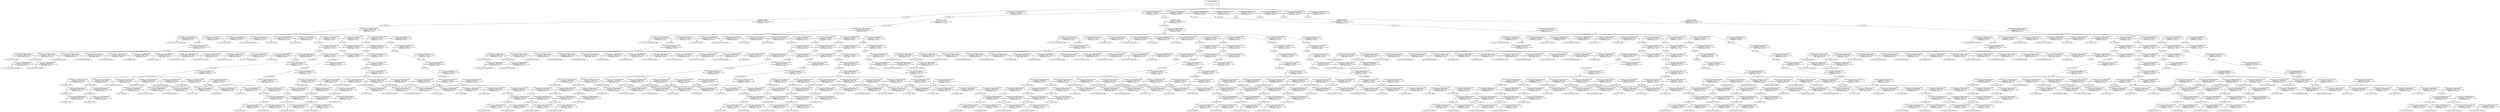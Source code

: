 digraph G {
"nao_1/torso" -> "nao_1/ImuTorsoAccelerometer_frame"[label="Broadcaster: /nao_1/robot_state_publisher\nAverage rate: 10000.000 Hz\nMost recent transform: 0.000 ( 113.207 sec old)\nBuffer length: 0.000 sec\n"];
"nao_1/base_link" -> "nao_1/torso"[label="Broadcaster: /nao_1/robot_state_publisher\nAverage rate: 10000.000 Hz\nMost recent transform: 0.000 ( 113.207 sec old)\nBuffer length: 0.000 sec\n"];
"nao_1/CameraBottom_frame" -> "nao_1/CameraBottom_optical_frame"[label="Broadcaster: /nao_1/robot_state_publisher\nAverage rate: 10000.000 Hz\nMost recent transform: 0.000 ( 113.207 sec old)\nBuffer length: 0.000 sec\n"];
"nao_1/Head" -> "nao_1/CameraBottom_frame"[label="Broadcaster: /nao_1/robot_state_publisher\nAverage rate: 10000.000 Hz\nMost recent transform: 0.000 ( 113.207 sec old)\nBuffer length: 0.000 sec\n"];
"nao_1/Neck" -> "nao_1/Head"[label="Broadcaster: /nao_1/robot_state_publisher\nAverage rate: 60.000 Hz\nMost recent transform: 113.206 ( 0.001 sec old)\nBuffer length: 0.100 sec\n"];
"nao_1/CameraTop_frame" -> "nao_1/CameraTop_optical_frame"[label="Broadcaster: /nao_1/robot_state_publisher\nAverage rate: 10000.000 Hz\nMost recent transform: 0.000 ( 113.207 sec old)\nBuffer length: 0.000 sec\n"];
"nao_1/Head" -> "nao_1/CameraTop_frame"[label="Broadcaster: /nao_1/robot_state_publisher\nAverage rate: 10000.000 Hz\nMost recent transform: 0.000 ( 113.207 sec old)\nBuffer length: 0.000 sec\n"];
"nao_1/torso" -> "nao_1/ChestButton_frame"[label="Broadcaster: /nao_1/robot_state_publisher\nAverage rate: 10000.000 Hz\nMost recent transform: 0.000 ( 113.207 sec old)\nBuffer length: 0.000 sec\n"];
"nao_1/torso" -> "nao_1/ImuTorsoGyrometer_frame"[label="Broadcaster: /nao_1/robot_state_publisher\nAverage rate: 10000.000 Hz\nMost recent transform: 0.000 ( 113.207 sec old)\nBuffer length: 0.000 sec\n"];
"nao_1/Head" -> "nao_1/HeadTouchFront_frame"[label="Broadcaster: /nao_1/robot_state_publisher\nAverage rate: 10000.000 Hz\nMost recent transform: 0.000 ( 113.207 sec old)\nBuffer length: 0.000 sec\n"];
"nao_1/Head" -> "nao_1/HeadTouchMiddle_frame"[label="Broadcaster: /nao_1/robot_state_publisher\nAverage rate: 10000.000 Hz\nMost recent transform: 0.000 ( 113.207 sec old)\nBuffer length: 0.000 sec\n"];
"nao_1/Head" -> "nao_1/HeadTouchRear_frame"[label="Broadcaster: /nao_1/robot_state_publisher\nAverage rate: 10000.000 Hz\nMost recent transform: 0.000 ( 113.207 sec old)\nBuffer length: 0.000 sec\n"];
"nao_1/Head" -> "nao_1/LInfraRed_frame"[label="Broadcaster: /nao_1/robot_state_publisher\nAverage rate: 10000.000 Hz\nMost recent transform: 0.000 ( 113.207 sec old)\nBuffer length: 0.000 sec\n"];
"nao_1/Head" -> "nao_1/RInfraRed_frame"[label="Broadcaster: /nao_1/robot_state_publisher\nAverage rate: 10000.000 Hz\nMost recent transform: 0.000 ( 113.207 sec old)\nBuffer length: 0.000 sec\n"];
"nao_1/l_wrist" -> "nao_1/LFinger11_link"[label="Broadcaster: /nao_1/robot_state_publisher\nAverage rate: 10000.000 Hz\nMost recent transform: 0.000 ( 113.207 sec old)\nBuffer length: 0.000 sec\n"];
"nao_1/LForeArm" -> "nao_1/l_wrist"[label="Broadcaster: /nao_1/robot_state_publisher\nAverage rate: 60.000 Hz\nMost recent transform: 113.206 ( 0.001 sec old)\nBuffer length: 0.100 sec\n"];
"nao_1/LFinger11_link" -> "nao_1/LFinger12_link"[label="Broadcaster: /nao_1/robot_state_publisher\nAverage rate: 10000.000 Hz\nMost recent transform: 0.000 ( 113.207 sec old)\nBuffer length: 0.000 sec\n"];
"nao_1/LFinger12_link" -> "nao_1/LFinger13_link"[label="Broadcaster: /nao_1/robot_state_publisher\nAverage rate: 10000.000 Hz\nMost recent transform: 0.000 ( 113.207 sec old)\nBuffer length: 0.000 sec\n"];
"nao_1/l_wrist" -> "nao_1/LFinger21_link"[label="Broadcaster: /nao_1/robot_state_publisher\nAverage rate: 10000.000 Hz\nMost recent transform: 0.000 ( 113.207 sec old)\nBuffer length: 0.000 sec\n"];
"nao_1/LFinger21_link" -> "nao_1/LFinger22_link"[label="Broadcaster: /nao_1/robot_state_publisher\nAverage rate: 10000.000 Hz\nMost recent transform: 0.000 ( 113.207 sec old)\nBuffer length: 0.000 sec\n"];
"nao_1/LFinger22_link" -> "nao_1/LFinger23_link"[label="Broadcaster: /nao_1/robot_state_publisher\nAverage rate: 10000.000 Hz\nMost recent transform: 0.000 ( 113.207 sec old)\nBuffer length: 0.000 sec\n"];
"nao_1/l_ankle" -> "nao_1/LFootBumperLeft_frame"[label="Broadcaster: /nao_1/robot_state_publisher\nAverage rate: 10000.000 Hz\nMost recent transform: 0.000 ( 113.207 sec old)\nBuffer length: 0.000 sec\n"];
"nao_1/LAnklePitch" -> "nao_1/l_ankle"[label="Broadcaster: /nao_1/robot_state_publisher\nAverage rate: 60.000 Hz\nMost recent transform: 113.206 ( 0.001 sec old)\nBuffer length: 0.100 sec\n"];
"nao_1/l_ankle" -> "nao_1/LFootBumperRight_frame"[label="Broadcaster: /nao_1/robot_state_publisher\nAverage rate: 10000.000 Hz\nMost recent transform: 0.000 ( 113.207 sec old)\nBuffer length: 0.000 sec\n"];
"nao_1/l_ankle" -> "nao_1/LFsrFL_frame"[label="Broadcaster: /nao_1/robot_state_publisher\nAverage rate: 10000.000 Hz\nMost recent transform: 0.000 ( 113.207 sec old)\nBuffer length: 0.000 sec\n"];
"nao_1/l_ankle" -> "nao_1/LFsrFR_frame"[label="Broadcaster: /nao_1/robot_state_publisher\nAverage rate: 10000.000 Hz\nMost recent transform: 0.000 ( 113.207 sec old)\nBuffer length: 0.000 sec\n"];
"nao_1/l_ankle" -> "nao_1/LFsrRL_frame"[label="Broadcaster: /nao_1/robot_state_publisher\nAverage rate: 10000.000 Hz\nMost recent transform: 0.000 ( 113.207 sec old)\nBuffer length: 0.000 sec\n"];
"nao_1/l_ankle" -> "nao_1/LFsrRR_frame"[label="Broadcaster: /nao_1/robot_state_publisher\nAverage rate: 10000.000 Hz\nMost recent transform: 0.000 ( 113.207 sec old)\nBuffer length: 0.000 sec\n"];
"nao_1/l_wrist" -> "nao_1/LHandTouchBack_frame"[label="Broadcaster: /nao_1/robot_state_publisher\nAverage rate: 10000.000 Hz\nMost recent transform: 0.000 ( 113.207 sec old)\nBuffer length: 0.000 sec\n"];
"nao_1/l_wrist" -> "nao_1/LHandTouchLeft_frame"[label="Broadcaster: /nao_1/robot_state_publisher\nAverage rate: 10000.000 Hz\nMost recent transform: 0.000 ( 113.207 sec old)\nBuffer length: 0.000 sec\n"];
"nao_1/l_wrist" -> "nao_1/LHandTouchRight_frame"[label="Broadcaster: /nao_1/robot_state_publisher\nAverage rate: 10000.000 Hz\nMost recent transform: 0.000 ( 113.207 sec old)\nBuffer length: 0.000 sec\n"];
"nao_1/l_ankle" -> "nao_1/l_sole"[label="Broadcaster: /nao_1/robot_state_publisher\nAverage rate: 10000.000 Hz\nMost recent transform: 0.000 ( 113.207 sec old)\nBuffer length: 0.000 sec\n"];
"nao_1/l_wrist" -> "nao_1/LThumb1_link"[label="Broadcaster: /nao_1/robot_state_publisher\nAverage rate: 10000.000 Hz\nMost recent transform: 0.000 ( 113.207 sec old)\nBuffer length: 0.000 sec\n"];
"nao_1/LThumb1_link" -> "nao_1/LThumb2_link"[label="Broadcaster: /nao_1/robot_state_publisher\nAverage rate: 10000.000 Hz\nMost recent transform: 0.000 ( 113.207 sec old)\nBuffer length: 0.000 sec\n"];
"nao_1/Head" -> "nao_1/MicroFrontCenter_frame"[label="Broadcaster: /nao_1/robot_state_publisher\nAverage rate: 10000.000 Hz\nMost recent transform: 0.000 ( 113.207 sec old)\nBuffer length: 0.000 sec\n"];
"nao_1/Head" -> "nao_1/MicroSurroundLeft_frame"[label="Broadcaster: /nao_1/robot_state_publisher\nAverage rate: 10000.000 Hz\nMost recent transform: 0.000 ( 113.207 sec old)\nBuffer length: 0.000 sec\n"];
"nao_1/Head" -> "nao_1/MicroRearCenter_frame"[label="Broadcaster: /nao_1/robot_state_publisher\nAverage rate: 10000.000 Hz\nMost recent transform: 0.000 ( 113.207 sec old)\nBuffer length: 0.000 sec\n"];
"nao_1/Head" -> "nao_1/MicroSurroundRight_frame"[label="Broadcaster: /nao_1/robot_state_publisher\nAverage rate: 10000.000 Hz\nMost recent transform: 0.000 ( 113.207 sec old)\nBuffer length: 0.000 sec\n"];
"nao_1/r_wrist" -> "nao_1/RFinger11_link"[label="Broadcaster: /nao_1/robot_state_publisher\nAverage rate: 10000.000 Hz\nMost recent transform: 0.000 ( 113.207 sec old)\nBuffer length: 0.000 sec\n"];
"nao_1/RForeArm" -> "nao_1/r_wrist"[label="Broadcaster: /nao_1/robot_state_publisher\nAverage rate: 60.000 Hz\nMost recent transform: 113.206 ( 0.001 sec old)\nBuffer length: 0.100 sec\n"];
"nao_1/RFinger11_link" -> "nao_1/RFinger12_link"[label="Broadcaster: /nao_1/robot_state_publisher\nAverage rate: 10000.000 Hz\nMost recent transform: 0.000 ( 113.207 sec old)\nBuffer length: 0.000 sec\n"];
"nao_1/RFinger12_link" -> "nao_1/RFinger13_link"[label="Broadcaster: /nao_1/robot_state_publisher\nAverage rate: 10000.000 Hz\nMost recent transform: 0.000 ( 113.207 sec old)\nBuffer length: 0.000 sec\n"];
"nao_1/r_wrist" -> "nao_1/RFinger21_link"[label="Broadcaster: /nao_1/robot_state_publisher\nAverage rate: 10000.000 Hz\nMost recent transform: 0.000 ( 113.207 sec old)\nBuffer length: 0.000 sec\n"];
"nao_1/RFinger21_link" -> "nao_1/RFinger22_link"[label="Broadcaster: /nao_1/robot_state_publisher\nAverage rate: 10000.000 Hz\nMost recent transform: 0.000 ( 113.207 sec old)\nBuffer length: 0.000 sec\n"];
"nao_1/RFinger22_link" -> "nao_1/RFinger23_link"[label="Broadcaster: /nao_1/robot_state_publisher\nAverage rate: 10000.000 Hz\nMost recent transform: 0.000 ( 113.207 sec old)\nBuffer length: 0.000 sec\n"];
"nao_1/r_ankle" -> "nao_1/RFootBumperLeft_frame"[label="Broadcaster: /nao_1/robot_state_publisher\nAverage rate: 10000.000 Hz\nMost recent transform: 0.000 ( 113.207 sec old)\nBuffer length: 0.000 sec\n"];
"nao_1/RAnklePitch" -> "nao_1/r_ankle"[label="Broadcaster: /nao_1/robot_state_publisher\nAverage rate: 60.000 Hz\nMost recent transform: 113.206 ( 0.001 sec old)\nBuffer length: 0.100 sec\n"];
"nao_1/r_ankle" -> "nao_1/RFootBumperRight_frame"[label="Broadcaster: /nao_1/robot_state_publisher\nAverage rate: 10000.000 Hz\nMost recent transform: 0.000 ( 113.207 sec old)\nBuffer length: 0.000 sec\n"];
"nao_1/r_ankle" -> "nao_1/RFsrFL_frame"[label="Broadcaster: /nao_1/robot_state_publisher\nAverage rate: 10000.000 Hz\nMost recent transform: 0.000 ( 113.207 sec old)\nBuffer length: 0.000 sec\n"];
"nao_1/r_ankle" -> "nao_1/RFsrFR_frame"[label="Broadcaster: /nao_1/robot_state_publisher\nAverage rate: 10000.000 Hz\nMost recent transform: 0.000 ( 113.207 sec old)\nBuffer length: 0.000 sec\n"];
"nao_1/r_ankle" -> "nao_1/RFsrRL_frame"[label="Broadcaster: /nao_1/robot_state_publisher\nAverage rate: 10000.000 Hz\nMost recent transform: 0.000 ( 113.207 sec old)\nBuffer length: 0.000 sec\n"];
"nao_1/r_ankle" -> "nao_1/RFsrRR_frame"[label="Broadcaster: /nao_1/robot_state_publisher\nAverage rate: 10000.000 Hz\nMost recent transform: 0.000 ( 113.207 sec old)\nBuffer length: 0.000 sec\n"];
"nao_1/r_wrist" -> "nao_1/RHandTouchBack_frame"[label="Broadcaster: /nao_1/robot_state_publisher\nAverage rate: 10000.000 Hz\nMost recent transform: 0.000 ( 113.207 sec old)\nBuffer length: 0.000 sec\n"];
"nao_1/r_wrist" -> "nao_1/RHandTouchLeft_frame"[label="Broadcaster: /nao_1/robot_state_publisher\nAverage rate: 10000.000 Hz\nMost recent transform: 0.000 ( 113.207 sec old)\nBuffer length: 0.000 sec\n"];
"nao_1/r_wrist" -> "nao_1/RHandTouchRight_frame"[label="Broadcaster: /nao_1/robot_state_publisher\nAverage rate: 10000.000 Hz\nMost recent transform: 0.000 ( 113.207 sec old)\nBuffer length: 0.000 sec\n"];
"nao_1/r_ankle" -> "nao_1/r_sole"[label="Broadcaster: /nao_1/robot_state_publisher\nAverage rate: 10000.000 Hz\nMost recent transform: 0.000 ( 113.207 sec old)\nBuffer length: 0.000 sec\n"];
"nao_1/r_wrist" -> "nao_1/RThumb1_link"[label="Broadcaster: /nao_1/robot_state_publisher\nAverage rate: 10000.000 Hz\nMost recent transform: 0.000 ( 113.207 sec old)\nBuffer length: 0.000 sec\n"];
"nao_1/RThumb1_link" -> "nao_1/RThumb2_link"[label="Broadcaster: /nao_1/robot_state_publisher\nAverage rate: 10000.000 Hz\nMost recent transform: 0.000 ( 113.207 sec old)\nBuffer length: 0.000 sec\n"];
"nao_1/Head" -> "nao_1/Rplidar_frame"[label="Broadcaster: /nao_1/robot_state_publisher\nAverage rate: 10000.000 Hz\nMost recent transform: 0.000 ( 113.207 sec old)\nBuffer length: 0.000 sec\n"];
"nao_1/torso" -> "nao_1/LSonar_frame"[label="Broadcaster: /nao_1/robot_state_publisher\nAverage rate: 10000.000 Hz\nMost recent transform: 0.000 ( 113.207 sec old)\nBuffer length: 0.000 sec\n"];
"nao_1/torso" -> "nao_1/RSonar_frame"[label="Broadcaster: /nao_1/robot_state_publisher\nAverage rate: 10000.000 Hz\nMost recent transform: 0.000 ( 113.207 sec old)\nBuffer length: 0.000 sec\n"];
"nao_1/l_sole" -> "nao_1/left_motor"[label="Broadcaster: /nao_1/robot_state_publisher\nAverage rate: 10000.000 Hz\nMost recent transform: 0.000 ( 113.207 sec old)\nBuffer length: 0.000 sec\n"];
"nao_1/odom" -> "nao_1/base_link"[label="Broadcaster: /gazebo\nAverage rate: 218.182 Hz\nMost recent transform: 113.205 ( 0.002 sec old)\nBuffer length: 0.110 sec\n"];
"nao_1/r_sole" -> "nao_1/right_motor"[label="Broadcaster: /nao_1/robot_state_publisher\nAverage rate: 10000.000 Hz\nMost recent transform: 0.000 ( 113.207 sec old)\nBuffer length: 0.000 sec\n"];
"nao_1/l_sole" -> "nao_1/front_left_motor"[label="Broadcaster: /nao_1/robot_state_publisher\nAverage rate: 10000.000 Hz\nMost recent transform: 0.000 ( 113.207 sec old)\nBuffer length: 0.000 sec\n"];
"nao_1/r_sole" -> "nao_1/front_right_motor"[label="Broadcaster: /nao_1/robot_state_publisher\nAverage rate: 10000.000 Hz\nMost recent transform: 0.000 ( 113.207 sec old)\nBuffer length: 0.000 sec\n"];
"nao_1/Head" -> "nao_1/gaze"[label="Broadcaster: /nao_1/robot_state_publisher\nAverage rate: 10000.000 Hz\nMost recent transform: 0.000 ( 113.207 sec old)\nBuffer length: 0.000 sec\n"];
"nao_3/torso" -> "nao_3/ImuTorsoAccelerometer_frame"[label="Broadcaster: /nao_3/robot_state_publisher\nAverage rate: 10000.000 Hz\nMost recent transform: 0.000 ( 113.207 sec old)\nBuffer length: 0.000 sec\n"];
"nao_3/base_link" -> "nao_3/torso"[label="Broadcaster: /nao_3/robot_state_publisher\nAverage rate: 10000.000 Hz\nMost recent transform: 0.000 ( 113.207 sec old)\nBuffer length: 0.000 sec\n"];
"nao_3/CameraBottom_frame" -> "nao_3/CameraBottom_optical_frame"[label="Broadcaster: /nao_3/robot_state_publisher\nAverage rate: 10000.000 Hz\nMost recent transform: 0.000 ( 113.207 sec old)\nBuffer length: 0.000 sec\n"];
"nao_3/Head" -> "nao_3/CameraBottom_frame"[label="Broadcaster: /nao_3/robot_state_publisher\nAverage rate: 10000.000 Hz\nMost recent transform: 0.000 ( 113.207 sec old)\nBuffer length: 0.000 sec\n"];
"nao_3/Neck" -> "nao_3/Head"[label="Broadcaster: /nao_3/robot_state_publisher\nAverage rate: 60.000 Hz\nMost recent transform: 113.206 ( 0.001 sec old)\nBuffer length: 0.100 sec\n"];
"nao_3/CameraTop_frame" -> "nao_3/CameraTop_optical_frame"[label="Broadcaster: /nao_3/robot_state_publisher\nAverage rate: 10000.000 Hz\nMost recent transform: 0.000 ( 113.207 sec old)\nBuffer length: 0.000 sec\n"];
"nao_3/Head" -> "nao_3/CameraTop_frame"[label="Broadcaster: /nao_3/robot_state_publisher\nAverage rate: 10000.000 Hz\nMost recent transform: 0.000 ( 113.207 sec old)\nBuffer length: 0.000 sec\n"];
"nao_3/torso" -> "nao_3/ChestButton_frame"[label="Broadcaster: /nao_3/robot_state_publisher\nAverage rate: 10000.000 Hz\nMost recent transform: 0.000 ( 113.207 sec old)\nBuffer length: 0.000 sec\n"];
"nao_3/torso" -> "nao_3/ImuTorsoGyrometer_frame"[label="Broadcaster: /nao_3/robot_state_publisher\nAverage rate: 10000.000 Hz\nMost recent transform: 0.000 ( 113.207 sec old)\nBuffer length: 0.000 sec\n"];
"nao_3/Head" -> "nao_3/HeadTouchFront_frame"[label="Broadcaster: /nao_3/robot_state_publisher\nAverage rate: 10000.000 Hz\nMost recent transform: 0.000 ( 113.207 sec old)\nBuffer length: 0.000 sec\n"];
"nao_3/Head" -> "nao_3/HeadTouchMiddle_frame"[label="Broadcaster: /nao_3/robot_state_publisher\nAverage rate: 10000.000 Hz\nMost recent transform: 0.000 ( 113.207 sec old)\nBuffer length: 0.000 sec\n"];
"nao_3/Head" -> "nao_3/HeadTouchRear_frame"[label="Broadcaster: /nao_3/robot_state_publisher\nAverage rate: 10000.000 Hz\nMost recent transform: 0.000 ( 113.207 sec old)\nBuffer length: 0.000 sec\n"];
"nao_3/Head" -> "nao_3/LInfraRed_frame"[label="Broadcaster: /nao_3/robot_state_publisher\nAverage rate: 10000.000 Hz\nMost recent transform: 0.000 ( 113.207 sec old)\nBuffer length: 0.000 sec\n"];
"nao_3/Head" -> "nao_3/RInfraRed_frame"[label="Broadcaster: /nao_3/robot_state_publisher\nAverage rate: 10000.000 Hz\nMost recent transform: 0.000 ( 113.207 sec old)\nBuffer length: 0.000 sec\n"];
"nao_3/l_wrist" -> "nao_3/LFinger11_link"[label="Broadcaster: /nao_3/robot_state_publisher\nAverage rate: 10000.000 Hz\nMost recent transform: 0.000 ( 113.207 sec old)\nBuffer length: 0.000 sec\n"];
"nao_3/LForeArm" -> "nao_3/l_wrist"[label="Broadcaster: /nao_3/robot_state_publisher\nAverage rate: 60.000 Hz\nMost recent transform: 113.206 ( 0.001 sec old)\nBuffer length: 0.100 sec\n"];
"nao_3/LFinger11_link" -> "nao_3/LFinger12_link"[label="Broadcaster: /nao_3/robot_state_publisher\nAverage rate: 10000.000 Hz\nMost recent transform: 0.000 ( 113.207 sec old)\nBuffer length: 0.000 sec\n"];
"nao_3/LFinger12_link" -> "nao_3/LFinger13_link"[label="Broadcaster: /nao_3/robot_state_publisher\nAverage rate: 10000.000 Hz\nMost recent transform: 0.000 ( 113.207 sec old)\nBuffer length: 0.000 sec\n"];
"nao_3/l_wrist" -> "nao_3/LFinger21_link"[label="Broadcaster: /nao_3/robot_state_publisher\nAverage rate: 10000.000 Hz\nMost recent transform: 0.000 ( 113.207 sec old)\nBuffer length: 0.000 sec\n"];
"nao_3/LFinger21_link" -> "nao_3/LFinger22_link"[label="Broadcaster: /nao_3/robot_state_publisher\nAverage rate: 10000.000 Hz\nMost recent transform: 0.000 ( 113.207 sec old)\nBuffer length: 0.000 sec\n"];
"nao_3/LFinger22_link" -> "nao_3/LFinger23_link"[label="Broadcaster: /nao_3/robot_state_publisher\nAverage rate: 10000.000 Hz\nMost recent transform: 0.000 ( 113.207 sec old)\nBuffer length: 0.000 sec\n"];
"nao_3/l_ankle" -> "nao_3/LFootBumperLeft_frame"[label="Broadcaster: /nao_3/robot_state_publisher\nAverage rate: 10000.000 Hz\nMost recent transform: 0.000 ( 113.207 sec old)\nBuffer length: 0.000 sec\n"];
"nao_3/LAnklePitch" -> "nao_3/l_ankle"[label="Broadcaster: /nao_3/robot_state_publisher\nAverage rate: 60.000 Hz\nMost recent transform: 113.206 ( 0.001 sec old)\nBuffer length: 0.100 sec\n"];
"nao_3/l_ankle" -> "nao_3/LFootBumperRight_frame"[label="Broadcaster: /nao_3/robot_state_publisher\nAverage rate: 10000.000 Hz\nMost recent transform: 0.000 ( 113.207 sec old)\nBuffer length: 0.000 sec\n"];
"nao_3/l_ankle" -> "nao_3/LFsrFL_frame"[label="Broadcaster: /nao_3/robot_state_publisher\nAverage rate: 10000.000 Hz\nMost recent transform: 0.000 ( 113.207 sec old)\nBuffer length: 0.000 sec\n"];
"nao_3/l_ankle" -> "nao_3/LFsrFR_frame"[label="Broadcaster: /nao_3/robot_state_publisher\nAverage rate: 10000.000 Hz\nMost recent transform: 0.000 ( 113.207 sec old)\nBuffer length: 0.000 sec\n"];
"nao_3/l_ankle" -> "nao_3/LFsrRL_frame"[label="Broadcaster: /nao_3/robot_state_publisher\nAverage rate: 10000.000 Hz\nMost recent transform: 0.000 ( 113.207 sec old)\nBuffer length: 0.000 sec\n"];
"nao_3/l_ankle" -> "nao_3/LFsrRR_frame"[label="Broadcaster: /nao_3/robot_state_publisher\nAverage rate: 10000.000 Hz\nMost recent transform: 0.000 ( 113.207 sec old)\nBuffer length: 0.000 sec\n"];
"nao_3/l_wrist" -> "nao_3/LHandTouchBack_frame"[label="Broadcaster: /nao_3/robot_state_publisher\nAverage rate: 10000.000 Hz\nMost recent transform: 0.000 ( 113.207 sec old)\nBuffer length: 0.000 sec\n"];
"nao_3/l_wrist" -> "nao_3/LHandTouchLeft_frame"[label="Broadcaster: /nao_3/robot_state_publisher\nAverage rate: 10000.000 Hz\nMost recent transform: 0.000 ( 113.207 sec old)\nBuffer length: 0.000 sec\n"];
"nao_3/l_wrist" -> "nao_3/LHandTouchRight_frame"[label="Broadcaster: /nao_3/robot_state_publisher\nAverage rate: 10000.000 Hz\nMost recent transform: 0.000 ( 113.207 sec old)\nBuffer length: 0.000 sec\n"];
"nao_3/l_ankle" -> "nao_3/l_sole"[label="Broadcaster: /nao_3/robot_state_publisher\nAverage rate: 10000.000 Hz\nMost recent transform: 0.000 ( 113.207 sec old)\nBuffer length: 0.000 sec\n"];
"nao_3/l_wrist" -> "nao_3/LThumb1_link"[label="Broadcaster: /nao_3/robot_state_publisher\nAverage rate: 10000.000 Hz\nMost recent transform: 0.000 ( 113.207 sec old)\nBuffer length: 0.000 sec\n"];
"nao_3/LThumb1_link" -> "nao_3/LThumb2_link"[label="Broadcaster: /nao_3/robot_state_publisher\nAverage rate: 10000.000 Hz\nMost recent transform: 0.000 ( 113.207 sec old)\nBuffer length: 0.000 sec\n"];
"nao_3/Head" -> "nao_3/MicroFrontCenter_frame"[label="Broadcaster: /nao_3/robot_state_publisher\nAverage rate: 10000.000 Hz\nMost recent transform: 0.000 ( 113.207 sec old)\nBuffer length: 0.000 sec\n"];
"nao_3/Head" -> "nao_3/MicroSurroundLeft_frame"[label="Broadcaster: /nao_3/robot_state_publisher\nAverage rate: 10000.000 Hz\nMost recent transform: 0.000 ( 113.207 sec old)\nBuffer length: 0.000 sec\n"];
"nao_3/Head" -> "nao_3/MicroRearCenter_frame"[label="Broadcaster: /nao_3/robot_state_publisher\nAverage rate: 10000.000 Hz\nMost recent transform: 0.000 ( 113.207 sec old)\nBuffer length: 0.000 sec\n"];
"nao_3/Head" -> "nao_3/MicroSurroundRight_frame"[label="Broadcaster: /nao_3/robot_state_publisher\nAverage rate: 10000.000 Hz\nMost recent transform: 0.000 ( 113.207 sec old)\nBuffer length: 0.000 sec\n"];
"nao_3/r_wrist" -> "nao_3/RFinger11_link"[label="Broadcaster: /nao_3/robot_state_publisher\nAverage rate: 10000.000 Hz\nMost recent transform: 0.000 ( 113.207 sec old)\nBuffer length: 0.000 sec\n"];
"nao_3/RForeArm" -> "nao_3/r_wrist"[label="Broadcaster: /nao_3/robot_state_publisher\nAverage rate: 60.000 Hz\nMost recent transform: 113.206 ( 0.001 sec old)\nBuffer length: 0.100 sec\n"];
"nao_3/RFinger11_link" -> "nao_3/RFinger12_link"[label="Broadcaster: /nao_3/robot_state_publisher\nAverage rate: 10000.000 Hz\nMost recent transform: 0.000 ( 113.207 sec old)\nBuffer length: 0.000 sec\n"];
"nao_3/RFinger12_link" -> "nao_3/RFinger13_link"[label="Broadcaster: /nao_3/robot_state_publisher\nAverage rate: 10000.000 Hz\nMost recent transform: 0.000 ( 113.207 sec old)\nBuffer length: 0.000 sec\n"];
"nao_3/r_wrist" -> "nao_3/RFinger21_link"[label="Broadcaster: /nao_3/robot_state_publisher\nAverage rate: 10000.000 Hz\nMost recent transform: 0.000 ( 113.207 sec old)\nBuffer length: 0.000 sec\n"];
"nao_3/RFinger21_link" -> "nao_3/RFinger22_link"[label="Broadcaster: /nao_3/robot_state_publisher\nAverage rate: 10000.000 Hz\nMost recent transform: 0.000 ( 113.207 sec old)\nBuffer length: 0.000 sec\n"];
"nao_3/RFinger22_link" -> "nao_3/RFinger23_link"[label="Broadcaster: /nao_3/robot_state_publisher\nAverage rate: 10000.000 Hz\nMost recent transform: 0.000 ( 113.207 sec old)\nBuffer length: 0.000 sec\n"];
"nao_3/r_ankle" -> "nao_3/RFootBumperLeft_frame"[label="Broadcaster: /nao_3/robot_state_publisher\nAverage rate: 10000.000 Hz\nMost recent transform: 0.000 ( 113.207 sec old)\nBuffer length: 0.000 sec\n"];
"nao_3/RAnklePitch" -> "nao_3/r_ankle"[label="Broadcaster: /nao_3/robot_state_publisher\nAverage rate: 60.000 Hz\nMost recent transform: 113.206 ( 0.001 sec old)\nBuffer length: 0.100 sec\n"];
"nao_3/r_ankle" -> "nao_3/RFootBumperRight_frame"[label="Broadcaster: /nao_3/robot_state_publisher\nAverage rate: 10000.000 Hz\nMost recent transform: 0.000 ( 113.207 sec old)\nBuffer length: 0.000 sec\n"];
"nao_3/r_ankle" -> "nao_3/RFsrFL_frame"[label="Broadcaster: /nao_3/robot_state_publisher\nAverage rate: 10000.000 Hz\nMost recent transform: 0.000 ( 113.207 sec old)\nBuffer length: 0.000 sec\n"];
"nao_3/r_ankle" -> "nao_3/RFsrFR_frame"[label="Broadcaster: /nao_3/robot_state_publisher\nAverage rate: 10000.000 Hz\nMost recent transform: 0.000 ( 113.207 sec old)\nBuffer length: 0.000 sec\n"];
"nao_3/r_ankle" -> "nao_3/RFsrRL_frame"[label="Broadcaster: /nao_3/robot_state_publisher\nAverage rate: 10000.000 Hz\nMost recent transform: 0.000 ( 113.207 sec old)\nBuffer length: 0.000 sec\n"];
"nao_3/r_ankle" -> "nao_3/RFsrRR_frame"[label="Broadcaster: /nao_3/robot_state_publisher\nAverage rate: 10000.000 Hz\nMost recent transform: 0.000 ( 113.207 sec old)\nBuffer length: 0.000 sec\n"];
"nao_3/r_wrist" -> "nao_3/RHandTouchBack_frame"[label="Broadcaster: /nao_3/robot_state_publisher\nAverage rate: 10000.000 Hz\nMost recent transform: 0.000 ( 113.207 sec old)\nBuffer length: 0.000 sec\n"];
"nao_3/r_wrist" -> "nao_3/RHandTouchLeft_frame"[label="Broadcaster: /nao_3/robot_state_publisher\nAverage rate: 10000.000 Hz\nMost recent transform: 0.000 ( 113.207 sec old)\nBuffer length: 0.000 sec\n"];
"nao_3/r_wrist" -> "nao_3/RHandTouchRight_frame"[label="Broadcaster: /nao_3/robot_state_publisher\nAverage rate: 10000.000 Hz\nMost recent transform: 0.000 ( 113.207 sec old)\nBuffer length: 0.000 sec\n"];
"nao_3/r_ankle" -> "nao_3/r_sole"[label="Broadcaster: /nao_3/robot_state_publisher\nAverage rate: 10000.000 Hz\nMost recent transform: 0.000 ( 113.207 sec old)\nBuffer length: 0.000 sec\n"];
"nao_3/r_wrist" -> "nao_3/RThumb1_link"[label="Broadcaster: /nao_3/robot_state_publisher\nAverage rate: 10000.000 Hz\nMost recent transform: 0.000 ( 113.207 sec old)\nBuffer length: 0.000 sec\n"];
"nao_3/RThumb1_link" -> "nao_3/RThumb2_link"[label="Broadcaster: /nao_3/robot_state_publisher\nAverage rate: 10000.000 Hz\nMost recent transform: 0.000 ( 113.207 sec old)\nBuffer length: 0.000 sec\n"];
"nao_3/Head" -> "nao_3/Rplidar_frame"[label="Broadcaster: /nao_3/robot_state_publisher\nAverage rate: 10000.000 Hz\nMost recent transform: 0.000 ( 113.207 sec old)\nBuffer length: 0.000 sec\n"];
"nao_3/torso" -> "nao_3/LSonar_frame"[label="Broadcaster: /nao_3/robot_state_publisher\nAverage rate: 10000.000 Hz\nMost recent transform: 0.000 ( 113.207 sec old)\nBuffer length: 0.000 sec\n"];
"nao_3/torso" -> "nao_3/RSonar_frame"[label="Broadcaster: /nao_3/robot_state_publisher\nAverage rate: 10000.000 Hz\nMost recent transform: 0.000 ( 113.207 sec old)\nBuffer length: 0.000 sec\n"];
"nao_3/l_sole" -> "nao_3/left_motor"[label="Broadcaster: /nao_3/robot_state_publisher\nAverage rate: 10000.000 Hz\nMost recent transform: 0.000 ( 113.207 sec old)\nBuffer length: 0.000 sec\n"];
"nao_3/odom" -> "nao_3/base_link"[label="Broadcaster: /gazebo\nAverage rate: 218.182 Hz\nMost recent transform: 113.205 ( 0.002 sec old)\nBuffer length: 0.110 sec\n"];
"nao_3/r_sole" -> "nao_3/right_motor"[label="Broadcaster: /nao_3/robot_state_publisher\nAverage rate: 10000.000 Hz\nMost recent transform: 0.000 ( 113.207 sec old)\nBuffer length: 0.000 sec\n"];
"nao_3/l_sole" -> "nao_3/front_left_motor"[label="Broadcaster: /nao_3/robot_state_publisher\nAverage rate: 10000.000 Hz\nMost recent transform: 0.000 ( 113.207 sec old)\nBuffer length: 0.000 sec\n"];
"nao_3/r_sole" -> "nao_3/front_right_motor"[label="Broadcaster: /nao_3/robot_state_publisher\nAverage rate: 10000.000 Hz\nMost recent transform: 0.000 ( 113.207 sec old)\nBuffer length: 0.000 sec\n"];
"nao_3/Head" -> "nao_3/gaze"[label="Broadcaster: /nao_3/robot_state_publisher\nAverage rate: 10000.000 Hz\nMost recent transform: 0.000 ( 113.207 sec old)\nBuffer length: 0.000 sec\n"];
"nao_4/torso" -> "nao_4/ImuTorsoAccelerometer_frame"[label="Broadcaster: /nao_4/robot_state_publisher\nAverage rate: 10000.000 Hz\nMost recent transform: 0.000 ( 113.207 sec old)\nBuffer length: 0.000 sec\n"];
"nao_4/base_link" -> "nao_4/torso"[label="Broadcaster: /nao_4/robot_state_publisher\nAverage rate: 10000.000 Hz\nMost recent transform: 0.000 ( 113.207 sec old)\nBuffer length: 0.000 sec\n"];
"nao_4/CameraBottom_frame" -> "nao_4/CameraBottom_optical_frame"[label="Broadcaster: /nao_4/robot_state_publisher\nAverage rate: 10000.000 Hz\nMost recent transform: 0.000 ( 113.207 sec old)\nBuffer length: 0.000 sec\n"];
"nao_4/Head" -> "nao_4/CameraBottom_frame"[label="Broadcaster: /nao_4/robot_state_publisher\nAverage rate: 10000.000 Hz\nMost recent transform: 0.000 ( 113.207 sec old)\nBuffer length: 0.000 sec\n"];
"nao_4/Neck" -> "nao_4/Head"[label="Broadcaster: /nao_4/robot_state_publisher\nAverage rate: 62.500 Hz\nMost recent transform: 113.190 ( 0.017 sec old)\nBuffer length: 0.080 sec\n"];
"nao_4/CameraTop_frame" -> "nao_4/CameraTop_optical_frame"[label="Broadcaster: /nao_4/robot_state_publisher\nAverage rate: 10000.000 Hz\nMost recent transform: 0.000 ( 113.207 sec old)\nBuffer length: 0.000 sec\n"];
"nao_4/Head" -> "nao_4/CameraTop_frame"[label="Broadcaster: /nao_4/robot_state_publisher\nAverage rate: 10000.000 Hz\nMost recent transform: 0.000 ( 113.207 sec old)\nBuffer length: 0.000 sec\n"];
"nao_4/torso" -> "nao_4/ChestButton_frame"[label="Broadcaster: /nao_4/robot_state_publisher\nAverage rate: 10000.000 Hz\nMost recent transform: 0.000 ( 113.207 sec old)\nBuffer length: 0.000 sec\n"];
"nao_4/torso" -> "nao_4/ImuTorsoGyrometer_frame"[label="Broadcaster: /nao_4/robot_state_publisher\nAverage rate: 10000.000 Hz\nMost recent transform: 0.000 ( 113.207 sec old)\nBuffer length: 0.000 sec\n"];
"nao_4/Head" -> "nao_4/HeadTouchFront_frame"[label="Broadcaster: /nao_4/robot_state_publisher\nAverage rate: 10000.000 Hz\nMost recent transform: 0.000 ( 113.207 sec old)\nBuffer length: 0.000 sec\n"];
"nao_4/Head" -> "nao_4/HeadTouchMiddle_frame"[label="Broadcaster: /nao_4/robot_state_publisher\nAverage rate: 10000.000 Hz\nMost recent transform: 0.000 ( 113.207 sec old)\nBuffer length: 0.000 sec\n"];
"nao_4/Head" -> "nao_4/HeadTouchRear_frame"[label="Broadcaster: /nao_4/robot_state_publisher\nAverage rate: 10000.000 Hz\nMost recent transform: 0.000 ( 113.207 sec old)\nBuffer length: 0.000 sec\n"];
"nao_4/Head" -> "nao_4/LInfraRed_frame"[label="Broadcaster: /nao_4/robot_state_publisher\nAverage rate: 10000.000 Hz\nMost recent transform: 0.000 ( 113.207 sec old)\nBuffer length: 0.000 sec\n"];
"nao_4/Head" -> "nao_4/RInfraRed_frame"[label="Broadcaster: /nao_4/robot_state_publisher\nAverage rate: 10000.000 Hz\nMost recent transform: 0.000 ( 113.207 sec old)\nBuffer length: 0.000 sec\n"];
"nao_4/l_wrist" -> "nao_4/LFinger11_link"[label="Broadcaster: /nao_4/robot_state_publisher\nAverage rate: 10000.000 Hz\nMost recent transform: 0.000 ( 113.207 sec old)\nBuffer length: 0.000 sec\n"];
"nao_4/LForeArm" -> "nao_4/l_wrist"[label="Broadcaster: /nao_4/robot_state_publisher\nAverage rate: 62.500 Hz\nMost recent transform: 113.190 ( 0.017 sec old)\nBuffer length: 0.080 sec\n"];
"nao_4/LFinger11_link" -> "nao_4/LFinger12_link"[label="Broadcaster: /nao_4/robot_state_publisher\nAverage rate: 10000.000 Hz\nMost recent transform: 0.000 ( 113.207 sec old)\nBuffer length: 0.000 sec\n"];
"nao_4/LFinger12_link" -> "nao_4/LFinger13_link"[label="Broadcaster: /nao_4/robot_state_publisher\nAverage rate: 10000.000 Hz\nMost recent transform: 0.000 ( 113.207 sec old)\nBuffer length: 0.000 sec\n"];
"nao_4/l_wrist" -> "nao_4/LFinger21_link"[label="Broadcaster: /nao_4/robot_state_publisher\nAverage rate: 10000.000 Hz\nMost recent transform: 0.000 ( 113.207 sec old)\nBuffer length: 0.000 sec\n"];
"nao_4/LFinger21_link" -> "nao_4/LFinger22_link"[label="Broadcaster: /nao_4/robot_state_publisher\nAverage rate: 10000.000 Hz\nMost recent transform: 0.000 ( 113.207 sec old)\nBuffer length: 0.000 sec\n"];
"nao_4/LFinger22_link" -> "nao_4/LFinger23_link"[label="Broadcaster: /nao_4/robot_state_publisher\nAverage rate: 10000.000 Hz\nMost recent transform: 0.000 ( 113.207 sec old)\nBuffer length: 0.000 sec\n"];
"nao_4/l_ankle" -> "nao_4/LFootBumperLeft_frame"[label="Broadcaster: /nao_4/robot_state_publisher\nAverage rate: 10000.000 Hz\nMost recent transform: 0.000 ( 113.207 sec old)\nBuffer length: 0.000 sec\n"];
"nao_4/LAnklePitch" -> "nao_4/l_ankle"[label="Broadcaster: /nao_4/robot_state_publisher\nAverage rate: 62.500 Hz\nMost recent transform: 113.190 ( 0.017 sec old)\nBuffer length: 0.080 sec\n"];
"nao_4/l_ankle" -> "nao_4/LFootBumperRight_frame"[label="Broadcaster: /nao_4/robot_state_publisher\nAverage rate: 10000.000 Hz\nMost recent transform: 0.000 ( 113.207 sec old)\nBuffer length: 0.000 sec\n"];
"nao_4/l_ankle" -> "nao_4/LFsrFL_frame"[label="Broadcaster: /nao_4/robot_state_publisher\nAverage rate: 10000.000 Hz\nMost recent transform: 0.000 ( 113.207 sec old)\nBuffer length: 0.000 sec\n"];
"nao_4/l_ankle" -> "nao_4/LFsrFR_frame"[label="Broadcaster: /nao_4/robot_state_publisher\nAverage rate: 10000.000 Hz\nMost recent transform: 0.000 ( 113.207 sec old)\nBuffer length: 0.000 sec\n"];
"nao_4/l_ankle" -> "nao_4/LFsrRL_frame"[label="Broadcaster: /nao_4/robot_state_publisher\nAverage rate: 10000.000 Hz\nMost recent transform: 0.000 ( 113.207 sec old)\nBuffer length: 0.000 sec\n"];
"nao_4/l_ankle" -> "nao_4/LFsrRR_frame"[label="Broadcaster: /nao_4/robot_state_publisher\nAverage rate: 10000.000 Hz\nMost recent transform: 0.000 ( 113.207 sec old)\nBuffer length: 0.000 sec\n"];
"nao_4/l_wrist" -> "nao_4/LHandTouchBack_frame"[label="Broadcaster: /nao_4/robot_state_publisher\nAverage rate: 10000.000 Hz\nMost recent transform: 0.000 ( 113.207 sec old)\nBuffer length: 0.000 sec\n"];
"nao_4/l_wrist" -> "nao_4/LHandTouchLeft_frame"[label="Broadcaster: /nao_4/robot_state_publisher\nAverage rate: 10000.000 Hz\nMost recent transform: 0.000 ( 113.207 sec old)\nBuffer length: 0.000 sec\n"];
"nao_4/l_wrist" -> "nao_4/LHandTouchRight_frame"[label="Broadcaster: /nao_4/robot_state_publisher\nAverage rate: 10000.000 Hz\nMost recent transform: 0.000 ( 113.207 sec old)\nBuffer length: 0.000 sec\n"];
"nao_4/l_ankle" -> "nao_4/l_sole"[label="Broadcaster: /nao_4/robot_state_publisher\nAverage rate: 10000.000 Hz\nMost recent transform: 0.000 ( 113.207 sec old)\nBuffer length: 0.000 sec\n"];
"nao_4/l_wrist" -> "nao_4/LThumb1_link"[label="Broadcaster: /nao_4/robot_state_publisher\nAverage rate: 10000.000 Hz\nMost recent transform: 0.000 ( 113.207 sec old)\nBuffer length: 0.000 sec\n"];
"nao_4/LThumb1_link" -> "nao_4/LThumb2_link"[label="Broadcaster: /nao_4/robot_state_publisher\nAverage rate: 10000.000 Hz\nMost recent transform: 0.000 ( 113.207 sec old)\nBuffer length: 0.000 sec\n"];
"nao_4/Head" -> "nao_4/MicroFrontCenter_frame"[label="Broadcaster: /nao_4/robot_state_publisher\nAverage rate: 10000.000 Hz\nMost recent transform: 0.000 ( 113.207 sec old)\nBuffer length: 0.000 sec\n"];
"nao_4/Head" -> "nao_4/MicroSurroundLeft_frame"[label="Broadcaster: /nao_4/robot_state_publisher\nAverage rate: 10000.000 Hz\nMost recent transform: 0.000 ( 113.207 sec old)\nBuffer length: 0.000 sec\n"];
"nao_4/Head" -> "nao_4/MicroRearCenter_frame"[label="Broadcaster: /nao_4/robot_state_publisher\nAverage rate: 10000.000 Hz\nMost recent transform: 0.000 ( 113.207 sec old)\nBuffer length: 0.000 sec\n"];
"nao_4/Head" -> "nao_4/MicroSurroundRight_frame"[label="Broadcaster: /nao_4/robot_state_publisher\nAverage rate: 10000.000 Hz\nMost recent transform: 0.000 ( 113.207 sec old)\nBuffer length: 0.000 sec\n"];
"nao_4/r_wrist" -> "nao_4/RFinger11_link"[label="Broadcaster: /nao_4/robot_state_publisher\nAverage rate: 10000.000 Hz\nMost recent transform: 0.000 ( 113.207 sec old)\nBuffer length: 0.000 sec\n"];
"nao_4/RForeArm" -> "nao_4/r_wrist"[label="Broadcaster: /nao_4/robot_state_publisher\nAverage rate: 62.500 Hz\nMost recent transform: 113.190 ( 0.017 sec old)\nBuffer length: 0.080 sec\n"];
"nao_4/RFinger11_link" -> "nao_4/RFinger12_link"[label="Broadcaster: /nao_4/robot_state_publisher\nAverage rate: 10000.000 Hz\nMost recent transform: 0.000 ( 113.207 sec old)\nBuffer length: 0.000 sec\n"];
"nao_4/RFinger12_link" -> "nao_4/RFinger13_link"[label="Broadcaster: /nao_4/robot_state_publisher\nAverage rate: 10000.000 Hz\nMost recent transform: 0.000 ( 113.207 sec old)\nBuffer length: 0.000 sec\n"];
"nao_4/r_wrist" -> "nao_4/RFinger21_link"[label="Broadcaster: /nao_4/robot_state_publisher\nAverage rate: 10000.000 Hz\nMost recent transform: 0.000 ( 113.207 sec old)\nBuffer length: 0.000 sec\n"];
"nao_4/RFinger21_link" -> "nao_4/RFinger22_link"[label="Broadcaster: /nao_4/robot_state_publisher\nAverage rate: 10000.000 Hz\nMost recent transform: 0.000 ( 113.207 sec old)\nBuffer length: 0.000 sec\n"];
"nao_4/RFinger22_link" -> "nao_4/RFinger23_link"[label="Broadcaster: /nao_4/robot_state_publisher\nAverage rate: 10000.000 Hz\nMost recent transform: 0.000 ( 113.207 sec old)\nBuffer length: 0.000 sec\n"];
"nao_4/r_ankle" -> "nao_4/RFootBumperLeft_frame"[label="Broadcaster: /nao_4/robot_state_publisher\nAverage rate: 10000.000 Hz\nMost recent transform: 0.000 ( 113.207 sec old)\nBuffer length: 0.000 sec\n"];
"nao_4/RAnklePitch" -> "nao_4/r_ankle"[label="Broadcaster: /nao_4/robot_state_publisher\nAverage rate: 62.500 Hz\nMost recent transform: 113.190 ( 0.017 sec old)\nBuffer length: 0.080 sec\n"];
"nao_4/r_ankle" -> "nao_4/RFootBumperRight_frame"[label="Broadcaster: /nao_4/robot_state_publisher\nAverage rate: 10000.000 Hz\nMost recent transform: 0.000 ( 113.207 sec old)\nBuffer length: 0.000 sec\n"];
"nao_4/r_ankle" -> "nao_4/RFsrFL_frame"[label="Broadcaster: /nao_4/robot_state_publisher\nAverage rate: 10000.000 Hz\nMost recent transform: 0.000 ( 113.207 sec old)\nBuffer length: 0.000 sec\n"];
"nao_4/r_ankle" -> "nao_4/RFsrFR_frame"[label="Broadcaster: /nao_4/robot_state_publisher\nAverage rate: 10000.000 Hz\nMost recent transform: 0.000 ( 113.207 sec old)\nBuffer length: 0.000 sec\n"];
"nao_4/r_ankle" -> "nao_4/RFsrRL_frame"[label="Broadcaster: /nao_4/robot_state_publisher\nAverage rate: 10000.000 Hz\nMost recent transform: 0.000 ( 113.207 sec old)\nBuffer length: 0.000 sec\n"];
"nao_4/r_ankle" -> "nao_4/RFsrRR_frame"[label="Broadcaster: /nao_4/robot_state_publisher\nAverage rate: 10000.000 Hz\nMost recent transform: 0.000 ( 113.207 sec old)\nBuffer length: 0.000 sec\n"];
"nao_4/r_wrist" -> "nao_4/RHandTouchBack_frame"[label="Broadcaster: /nao_4/robot_state_publisher\nAverage rate: 10000.000 Hz\nMost recent transform: 0.000 ( 113.207 sec old)\nBuffer length: 0.000 sec\n"];
"nao_4/r_wrist" -> "nao_4/RHandTouchLeft_frame"[label="Broadcaster: /nao_4/robot_state_publisher\nAverage rate: 10000.000 Hz\nMost recent transform: 0.000 ( 113.207 sec old)\nBuffer length: 0.000 sec\n"];
"nao_4/r_wrist" -> "nao_4/RHandTouchRight_frame"[label="Broadcaster: /nao_4/robot_state_publisher\nAverage rate: 10000.000 Hz\nMost recent transform: 0.000 ( 113.207 sec old)\nBuffer length: 0.000 sec\n"];
"nao_4/r_ankle" -> "nao_4/r_sole"[label="Broadcaster: /nao_4/robot_state_publisher\nAverage rate: 10000.000 Hz\nMost recent transform: 0.000 ( 113.207 sec old)\nBuffer length: 0.000 sec\n"];
"nao_4/r_wrist" -> "nao_4/RThumb1_link"[label="Broadcaster: /nao_4/robot_state_publisher\nAverage rate: 10000.000 Hz\nMost recent transform: 0.000 ( 113.207 sec old)\nBuffer length: 0.000 sec\n"];
"nao_4/RThumb1_link" -> "nao_4/RThumb2_link"[label="Broadcaster: /nao_4/robot_state_publisher\nAverage rate: 10000.000 Hz\nMost recent transform: 0.000 ( 113.207 sec old)\nBuffer length: 0.000 sec\n"];
"nao_4/Head" -> "nao_4/Rplidar_frame"[label="Broadcaster: /nao_4/robot_state_publisher\nAverage rate: 10000.000 Hz\nMost recent transform: 0.000 ( 113.207 sec old)\nBuffer length: 0.000 sec\n"];
"nao_4/torso" -> "nao_4/LSonar_frame"[label="Broadcaster: /nao_4/robot_state_publisher\nAverage rate: 10000.000 Hz\nMost recent transform: 0.000 ( 113.207 sec old)\nBuffer length: 0.000 sec\n"];
"nao_4/torso" -> "nao_4/RSonar_frame"[label="Broadcaster: /nao_4/robot_state_publisher\nAverage rate: 10000.000 Hz\nMost recent transform: 0.000 ( 113.207 sec old)\nBuffer length: 0.000 sec\n"];
"nao_4/l_sole" -> "nao_4/left_motor"[label="Broadcaster: /nao_4/robot_state_publisher\nAverage rate: 10000.000 Hz\nMost recent transform: 0.000 ( 113.207 sec old)\nBuffer length: 0.000 sec\n"];
"nao_4/odom" -> "nao_4/base_link"[label="Broadcaster: /gazebo\nAverage rate: 218.182 Hz\nMost recent transform: 113.205 ( 0.002 sec old)\nBuffer length: 0.110 sec\n"];
"nao_4/r_sole" -> "nao_4/right_motor"[label="Broadcaster: /nao_4/robot_state_publisher\nAverage rate: 10000.000 Hz\nMost recent transform: 0.000 ( 113.207 sec old)\nBuffer length: 0.000 sec\n"];
"nao_4/l_sole" -> "nao_4/front_left_motor"[label="Broadcaster: /nao_4/robot_state_publisher\nAverage rate: 10000.000 Hz\nMost recent transform: 0.000 ( 113.207 sec old)\nBuffer length: 0.000 sec\n"];
"nao_4/r_sole" -> "nao_4/front_right_motor"[label="Broadcaster: /nao_4/robot_state_publisher\nAverage rate: 10000.000 Hz\nMost recent transform: 0.000 ( 113.207 sec old)\nBuffer length: 0.000 sec\n"];
"nao_4/Head" -> "nao_4/gaze"[label="Broadcaster: /nao_4/robot_state_publisher\nAverage rate: 10000.000 Hz\nMost recent transform: 0.000 ( 113.207 sec old)\nBuffer length: 0.000 sec\n"];
"nao_5/torso" -> "nao_5/ImuTorsoAccelerometer_frame"[label="Broadcaster: /nao_5/robot_state_publisher\nAverage rate: 10000.000 Hz\nMost recent transform: 0.000 ( 113.207 sec old)\nBuffer length: 0.000 sec\n"];
"nao_5/base_link" -> "nao_5/torso"[label="Broadcaster: /nao_5/robot_state_publisher\nAverage rate: 10000.000 Hz\nMost recent transform: 0.000 ( 113.207 sec old)\nBuffer length: 0.000 sec\n"];
"nao_5/CameraBottom_frame" -> "nao_5/CameraBottom_optical_frame"[label="Broadcaster: /nao_5/robot_state_publisher\nAverage rate: 10000.000 Hz\nMost recent transform: 0.000 ( 113.207 sec old)\nBuffer length: 0.000 sec\n"];
"nao_5/Head" -> "nao_5/CameraBottom_frame"[label="Broadcaster: /nao_5/robot_state_publisher\nAverage rate: 10000.000 Hz\nMost recent transform: 0.000 ( 113.207 sec old)\nBuffer length: 0.000 sec\n"];
"nao_5/Neck" -> "nao_5/Head"[label="Broadcaster: /nao_5/robot_state_publisher\nAverage rate: 60.000 Hz\nMost recent transform: 113.206 ( 0.001 sec old)\nBuffer length: 0.100 sec\n"];
"nao_5/CameraTop_frame" -> "nao_5/CameraTop_optical_frame"[label="Broadcaster: /nao_5/robot_state_publisher\nAverage rate: 10000.000 Hz\nMost recent transform: 0.000 ( 113.207 sec old)\nBuffer length: 0.000 sec\n"];
"nao_5/Head" -> "nao_5/CameraTop_frame"[label="Broadcaster: /nao_5/robot_state_publisher\nAverage rate: 10000.000 Hz\nMost recent transform: 0.000 ( 113.207 sec old)\nBuffer length: 0.000 sec\n"];
"nao_5/torso" -> "nao_5/ChestButton_frame"[label="Broadcaster: /nao_5/robot_state_publisher\nAverage rate: 10000.000 Hz\nMost recent transform: 0.000 ( 113.207 sec old)\nBuffer length: 0.000 sec\n"];
"nao_5/torso" -> "nao_5/ImuTorsoGyrometer_frame"[label="Broadcaster: /nao_5/robot_state_publisher\nAverage rate: 10000.000 Hz\nMost recent transform: 0.000 ( 113.207 sec old)\nBuffer length: 0.000 sec\n"];
"nao_5/Head" -> "nao_5/HeadTouchFront_frame"[label="Broadcaster: /nao_5/robot_state_publisher\nAverage rate: 10000.000 Hz\nMost recent transform: 0.000 ( 113.207 sec old)\nBuffer length: 0.000 sec\n"];
"nao_5/Head" -> "nao_5/HeadTouchMiddle_frame"[label="Broadcaster: /nao_5/robot_state_publisher\nAverage rate: 10000.000 Hz\nMost recent transform: 0.000 ( 113.207 sec old)\nBuffer length: 0.000 sec\n"];
"nao_5/Head" -> "nao_5/HeadTouchRear_frame"[label="Broadcaster: /nao_5/robot_state_publisher\nAverage rate: 10000.000 Hz\nMost recent transform: 0.000 ( 113.207 sec old)\nBuffer length: 0.000 sec\n"];
"nao_5/Head" -> "nao_5/LInfraRed_frame"[label="Broadcaster: /nao_5/robot_state_publisher\nAverage rate: 10000.000 Hz\nMost recent transform: 0.000 ( 113.207 sec old)\nBuffer length: 0.000 sec\n"];
"nao_5/Head" -> "nao_5/RInfraRed_frame"[label="Broadcaster: /nao_5/robot_state_publisher\nAverage rate: 10000.000 Hz\nMost recent transform: 0.000 ( 113.207 sec old)\nBuffer length: 0.000 sec\n"];
"nao_5/l_wrist" -> "nao_5/LFinger11_link"[label="Broadcaster: /nao_5/robot_state_publisher\nAverage rate: 10000.000 Hz\nMost recent transform: 0.000 ( 113.207 sec old)\nBuffer length: 0.000 sec\n"];
"nao_5/LForeArm" -> "nao_5/l_wrist"[label="Broadcaster: /nao_5/robot_state_publisher\nAverage rate: 60.000 Hz\nMost recent transform: 113.206 ( 0.001 sec old)\nBuffer length: 0.100 sec\n"];
"nao_5/LFinger11_link" -> "nao_5/LFinger12_link"[label="Broadcaster: /nao_5/robot_state_publisher\nAverage rate: 10000.000 Hz\nMost recent transform: 0.000 ( 113.207 sec old)\nBuffer length: 0.000 sec\n"];
"nao_5/LFinger12_link" -> "nao_5/LFinger13_link"[label="Broadcaster: /nao_5/robot_state_publisher\nAverage rate: 10000.000 Hz\nMost recent transform: 0.000 ( 113.207 sec old)\nBuffer length: 0.000 sec\n"];
"nao_5/l_wrist" -> "nao_5/LFinger21_link"[label="Broadcaster: /nao_5/robot_state_publisher\nAverage rate: 10000.000 Hz\nMost recent transform: 0.000 ( 113.207 sec old)\nBuffer length: 0.000 sec\n"];
"nao_5/LFinger21_link" -> "nao_5/LFinger22_link"[label="Broadcaster: /nao_5/robot_state_publisher\nAverage rate: 10000.000 Hz\nMost recent transform: 0.000 ( 113.207 sec old)\nBuffer length: 0.000 sec\n"];
"nao_5/LFinger22_link" -> "nao_5/LFinger23_link"[label="Broadcaster: /nao_5/robot_state_publisher\nAverage rate: 10000.000 Hz\nMost recent transform: 0.000 ( 113.207 sec old)\nBuffer length: 0.000 sec\n"];
"nao_5/l_ankle" -> "nao_5/LFootBumperLeft_frame"[label="Broadcaster: /nao_5/robot_state_publisher\nAverage rate: 10000.000 Hz\nMost recent transform: 0.000 ( 113.207 sec old)\nBuffer length: 0.000 sec\n"];
"nao_5/LAnklePitch" -> "nao_5/l_ankle"[label="Broadcaster: /nao_5/robot_state_publisher\nAverage rate: 60.000 Hz\nMost recent transform: 113.206 ( 0.001 sec old)\nBuffer length: 0.100 sec\n"];
"nao_5/l_ankle" -> "nao_5/LFootBumperRight_frame"[label="Broadcaster: /nao_5/robot_state_publisher\nAverage rate: 10000.000 Hz\nMost recent transform: 0.000 ( 113.207 sec old)\nBuffer length: 0.000 sec\n"];
"nao_5/l_ankle" -> "nao_5/LFsrFL_frame"[label="Broadcaster: /nao_5/robot_state_publisher\nAverage rate: 10000.000 Hz\nMost recent transform: 0.000 ( 113.207 sec old)\nBuffer length: 0.000 sec\n"];
"nao_5/l_ankle" -> "nao_5/LFsrFR_frame"[label="Broadcaster: /nao_5/robot_state_publisher\nAverage rate: 10000.000 Hz\nMost recent transform: 0.000 ( 113.207 sec old)\nBuffer length: 0.000 sec\n"];
"nao_5/l_ankle" -> "nao_5/LFsrRL_frame"[label="Broadcaster: /nao_5/robot_state_publisher\nAverage rate: 10000.000 Hz\nMost recent transform: 0.000 ( 113.207 sec old)\nBuffer length: 0.000 sec\n"];
"nao_5/l_ankle" -> "nao_5/LFsrRR_frame"[label="Broadcaster: /nao_5/robot_state_publisher\nAverage rate: 10000.000 Hz\nMost recent transform: 0.000 ( 113.207 sec old)\nBuffer length: 0.000 sec\n"];
"nao_5/l_wrist" -> "nao_5/LHandTouchBack_frame"[label="Broadcaster: /nao_5/robot_state_publisher\nAverage rate: 10000.000 Hz\nMost recent transform: 0.000 ( 113.207 sec old)\nBuffer length: 0.000 sec\n"];
"nao_5/l_wrist" -> "nao_5/LHandTouchLeft_frame"[label="Broadcaster: /nao_5/robot_state_publisher\nAverage rate: 10000.000 Hz\nMost recent transform: 0.000 ( 113.207 sec old)\nBuffer length: 0.000 sec\n"];
"nao_5/l_wrist" -> "nao_5/LHandTouchRight_frame"[label="Broadcaster: /nao_5/robot_state_publisher\nAverage rate: 10000.000 Hz\nMost recent transform: 0.000 ( 113.207 sec old)\nBuffer length: 0.000 sec\n"];
"nao_5/l_ankle" -> "nao_5/l_sole"[label="Broadcaster: /nao_5/robot_state_publisher\nAverage rate: 10000.000 Hz\nMost recent transform: 0.000 ( 113.207 sec old)\nBuffer length: 0.000 sec\n"];
"nao_5/l_wrist" -> "nao_5/LThumb1_link"[label="Broadcaster: /nao_5/robot_state_publisher\nAverage rate: 10000.000 Hz\nMost recent transform: 0.000 ( 113.207 sec old)\nBuffer length: 0.000 sec\n"];
"nao_5/LThumb1_link" -> "nao_5/LThumb2_link"[label="Broadcaster: /nao_5/robot_state_publisher\nAverage rate: 10000.000 Hz\nMost recent transform: 0.000 ( 113.207 sec old)\nBuffer length: 0.000 sec\n"];
"nao_5/Head" -> "nao_5/MicroFrontCenter_frame"[label="Broadcaster: /nao_5/robot_state_publisher\nAverage rate: 10000.000 Hz\nMost recent transform: 0.000 ( 113.207 sec old)\nBuffer length: 0.000 sec\n"];
"nao_5/Head" -> "nao_5/MicroSurroundLeft_frame"[label="Broadcaster: /nao_5/robot_state_publisher\nAverage rate: 10000.000 Hz\nMost recent transform: 0.000 ( 113.207 sec old)\nBuffer length: 0.000 sec\n"];
"nao_5/Head" -> "nao_5/MicroRearCenter_frame"[label="Broadcaster: /nao_5/robot_state_publisher\nAverage rate: 10000.000 Hz\nMost recent transform: 0.000 ( 113.207 sec old)\nBuffer length: 0.000 sec\n"];
"nao_5/Head" -> "nao_5/MicroSurroundRight_frame"[label="Broadcaster: /nao_5/robot_state_publisher\nAverage rate: 10000.000 Hz\nMost recent transform: 0.000 ( 113.207 sec old)\nBuffer length: 0.000 sec\n"];
"nao_5/r_wrist" -> "nao_5/RFinger11_link"[label="Broadcaster: /nao_5/robot_state_publisher\nAverage rate: 10000.000 Hz\nMost recent transform: 0.000 ( 113.207 sec old)\nBuffer length: 0.000 sec\n"];
"nao_5/RForeArm" -> "nao_5/r_wrist"[label="Broadcaster: /nao_5/robot_state_publisher\nAverage rate: 60.000 Hz\nMost recent transform: 113.206 ( 0.001 sec old)\nBuffer length: 0.100 sec\n"];
"nao_5/RFinger11_link" -> "nao_5/RFinger12_link"[label="Broadcaster: /nao_5/robot_state_publisher\nAverage rate: 10000.000 Hz\nMost recent transform: 0.000 ( 113.207 sec old)\nBuffer length: 0.000 sec\n"];
"nao_5/RFinger12_link" -> "nao_5/RFinger13_link"[label="Broadcaster: /nao_5/robot_state_publisher\nAverage rate: 10000.000 Hz\nMost recent transform: 0.000 ( 113.207 sec old)\nBuffer length: 0.000 sec\n"];
"nao_5/r_wrist" -> "nao_5/RFinger21_link"[label="Broadcaster: /nao_5/robot_state_publisher\nAverage rate: 10000.000 Hz\nMost recent transform: 0.000 ( 113.207 sec old)\nBuffer length: 0.000 sec\n"];
"nao_5/RFinger21_link" -> "nao_5/RFinger22_link"[label="Broadcaster: /nao_5/robot_state_publisher\nAverage rate: 10000.000 Hz\nMost recent transform: 0.000 ( 113.207 sec old)\nBuffer length: 0.000 sec\n"];
"nao_5/RFinger22_link" -> "nao_5/RFinger23_link"[label="Broadcaster: /nao_5/robot_state_publisher\nAverage rate: 10000.000 Hz\nMost recent transform: 0.000 ( 113.207 sec old)\nBuffer length: 0.000 sec\n"];
"nao_5/r_ankle" -> "nao_5/RFootBumperLeft_frame"[label="Broadcaster: /nao_5/robot_state_publisher\nAverage rate: 10000.000 Hz\nMost recent transform: 0.000 ( 113.207 sec old)\nBuffer length: 0.000 sec\n"];
"nao_5/RAnklePitch" -> "nao_5/r_ankle"[label="Broadcaster: /nao_5/robot_state_publisher\nAverage rate: 60.000 Hz\nMost recent transform: 113.206 ( 0.001 sec old)\nBuffer length: 0.100 sec\n"];
"nao_5/r_ankle" -> "nao_5/RFootBumperRight_frame"[label="Broadcaster: /nao_5/robot_state_publisher\nAverage rate: 10000.000 Hz\nMost recent transform: 0.000 ( 113.207 sec old)\nBuffer length: 0.000 sec\n"];
"nao_5/r_ankle" -> "nao_5/RFsrFL_frame"[label="Broadcaster: /nao_5/robot_state_publisher\nAverage rate: 10000.000 Hz\nMost recent transform: 0.000 ( 113.207 sec old)\nBuffer length: 0.000 sec\n"];
"nao_5/r_ankle" -> "nao_5/RFsrFR_frame"[label="Broadcaster: /nao_5/robot_state_publisher\nAverage rate: 10000.000 Hz\nMost recent transform: 0.000 ( 113.207 sec old)\nBuffer length: 0.000 sec\n"];
"nao_5/r_ankle" -> "nao_5/RFsrRL_frame"[label="Broadcaster: /nao_5/robot_state_publisher\nAverage rate: 10000.000 Hz\nMost recent transform: 0.000 ( 113.207 sec old)\nBuffer length: 0.000 sec\n"];
"nao_5/r_ankle" -> "nao_5/RFsrRR_frame"[label="Broadcaster: /nao_5/robot_state_publisher\nAverage rate: 10000.000 Hz\nMost recent transform: 0.000 ( 113.207 sec old)\nBuffer length: 0.000 sec\n"];
"nao_5/r_wrist" -> "nao_5/RHandTouchBack_frame"[label="Broadcaster: /nao_5/robot_state_publisher\nAverage rate: 10000.000 Hz\nMost recent transform: 0.000 ( 113.207 sec old)\nBuffer length: 0.000 sec\n"];
"nao_5/r_wrist" -> "nao_5/RHandTouchLeft_frame"[label="Broadcaster: /nao_5/robot_state_publisher\nAverage rate: 10000.000 Hz\nMost recent transform: 0.000 ( 113.207 sec old)\nBuffer length: 0.000 sec\n"];
"nao_5/r_wrist" -> "nao_5/RHandTouchRight_frame"[label="Broadcaster: /nao_5/robot_state_publisher\nAverage rate: 10000.000 Hz\nMost recent transform: 0.000 ( 113.207 sec old)\nBuffer length: 0.000 sec\n"];
"nao_5/r_ankle" -> "nao_5/r_sole"[label="Broadcaster: /nao_5/robot_state_publisher\nAverage rate: 10000.000 Hz\nMost recent transform: 0.000 ( 113.207 sec old)\nBuffer length: 0.000 sec\n"];
"nao_5/r_wrist" -> "nao_5/RThumb1_link"[label="Broadcaster: /nao_5/robot_state_publisher\nAverage rate: 10000.000 Hz\nMost recent transform: 0.000 ( 113.207 sec old)\nBuffer length: 0.000 sec\n"];
"nao_5/RThumb1_link" -> "nao_5/RThumb2_link"[label="Broadcaster: /nao_5/robot_state_publisher\nAverage rate: 10000.000 Hz\nMost recent transform: 0.000 ( 113.207 sec old)\nBuffer length: 0.000 sec\n"];
"nao_5/Head" -> "nao_5/Rplidar_frame"[label="Broadcaster: /nao_5/robot_state_publisher\nAverage rate: 10000.000 Hz\nMost recent transform: 0.000 ( 113.207 sec old)\nBuffer length: 0.000 sec\n"];
"nao_5/torso" -> "nao_5/LSonar_frame"[label="Broadcaster: /nao_5/robot_state_publisher\nAverage rate: 10000.000 Hz\nMost recent transform: 0.000 ( 113.207 sec old)\nBuffer length: 0.000 sec\n"];
"nao_5/torso" -> "nao_5/RSonar_frame"[label="Broadcaster: /nao_5/robot_state_publisher\nAverage rate: 10000.000 Hz\nMost recent transform: 0.000 ( 113.207 sec old)\nBuffer length: 0.000 sec\n"];
"nao_5/l_sole" -> "nao_5/left_motor"[label="Broadcaster: /nao_5/robot_state_publisher\nAverage rate: 10000.000 Hz\nMost recent transform: 0.000 ( 113.207 sec old)\nBuffer length: 0.000 sec\n"];
"nao_5/odom" -> "nao_5/base_link"[label="Broadcaster: /gazebo\nAverage rate: 218.182 Hz\nMost recent transform: 113.205 ( 0.002 sec old)\nBuffer length: 0.110 sec\n"];
"nao_5/r_sole" -> "nao_5/right_motor"[label="Broadcaster: /nao_5/robot_state_publisher\nAverage rate: 10000.000 Hz\nMost recent transform: 0.000 ( 113.207 sec old)\nBuffer length: 0.000 sec\n"];
"nao_5/l_sole" -> "nao_5/front_left_motor"[label="Broadcaster: /nao_5/robot_state_publisher\nAverage rate: 10000.000 Hz\nMost recent transform: 0.000 ( 113.207 sec old)\nBuffer length: 0.000 sec\n"];
"nao_5/r_sole" -> "nao_5/front_right_motor"[label="Broadcaster: /nao_5/robot_state_publisher\nAverage rate: 10000.000 Hz\nMost recent transform: 0.000 ( 113.207 sec old)\nBuffer length: 0.000 sec\n"];
"nao_5/Head" -> "nao_5/gaze"[label="Broadcaster: /nao_5/robot_state_publisher\nAverage rate: 10000.000 Hz\nMost recent transform: 0.000 ( 113.207 sec old)\nBuffer length: 0.000 sec\n"];
"nao_2/torso" -> "nao_2/ImuTorsoAccelerometer_frame"[label="Broadcaster: /nao_2/robot_state_publisher\nAverage rate: 10000.000 Hz\nMost recent transform: 0.000 ( 113.207 sec old)\nBuffer length: 0.000 sec\n"];
"nao_2/base_link" -> "nao_2/torso"[label="Broadcaster: /nao_2/robot_state_publisher\nAverage rate: 10000.000 Hz\nMost recent transform: 0.000 ( 113.207 sec old)\nBuffer length: 0.000 sec\n"];
"nao_2/CameraBottom_frame" -> "nao_2/CameraBottom_optical_frame"[label="Broadcaster: /nao_2/robot_state_publisher\nAverage rate: 10000.000 Hz\nMost recent transform: 0.000 ( 113.207 sec old)\nBuffer length: 0.000 sec\n"];
"nao_2/Head" -> "nao_2/CameraBottom_frame"[label="Broadcaster: /nao_2/robot_state_publisher\nAverage rate: 10000.000 Hz\nMost recent transform: 0.000 ( 113.207 sec old)\nBuffer length: 0.000 sec\n"];
"nao_2/Neck" -> "nao_2/Head"[label="Broadcaster: /nao_2/robot_state_publisher\nAverage rate: 60.000 Hz\nMost recent transform: 113.206 ( 0.001 sec old)\nBuffer length: 0.100 sec\n"];
"nao_2/CameraTop_frame" -> "nao_2/CameraTop_optical_frame"[label="Broadcaster: /nao_2/robot_state_publisher\nAverage rate: 10000.000 Hz\nMost recent transform: 0.000 ( 113.207 sec old)\nBuffer length: 0.000 sec\n"];
"nao_2/Head" -> "nao_2/CameraTop_frame"[label="Broadcaster: /nao_2/robot_state_publisher\nAverage rate: 10000.000 Hz\nMost recent transform: 0.000 ( 113.207 sec old)\nBuffer length: 0.000 sec\n"];
"nao_2/torso" -> "nao_2/ChestButton_frame"[label="Broadcaster: /nao_2/robot_state_publisher\nAverage rate: 10000.000 Hz\nMost recent transform: 0.000 ( 113.207 sec old)\nBuffer length: 0.000 sec\n"];
"nao_2/torso" -> "nao_2/ImuTorsoGyrometer_frame"[label="Broadcaster: /nao_2/robot_state_publisher\nAverage rate: 10000.000 Hz\nMost recent transform: 0.000 ( 113.207 sec old)\nBuffer length: 0.000 sec\n"];
"nao_2/Head" -> "nao_2/HeadTouchFront_frame"[label="Broadcaster: /nao_2/robot_state_publisher\nAverage rate: 10000.000 Hz\nMost recent transform: 0.000 ( 113.207 sec old)\nBuffer length: 0.000 sec\n"];
"nao_2/Head" -> "nao_2/HeadTouchMiddle_frame"[label="Broadcaster: /nao_2/robot_state_publisher\nAverage rate: 10000.000 Hz\nMost recent transform: 0.000 ( 113.207 sec old)\nBuffer length: 0.000 sec\n"];
"nao_2/Head" -> "nao_2/HeadTouchRear_frame"[label="Broadcaster: /nao_2/robot_state_publisher\nAverage rate: 10000.000 Hz\nMost recent transform: 0.000 ( 113.207 sec old)\nBuffer length: 0.000 sec\n"];
"nao_2/Head" -> "nao_2/LInfraRed_frame"[label="Broadcaster: /nao_2/robot_state_publisher\nAverage rate: 10000.000 Hz\nMost recent transform: 0.000 ( 113.207 sec old)\nBuffer length: 0.000 sec\n"];
"nao_2/Head" -> "nao_2/RInfraRed_frame"[label="Broadcaster: /nao_2/robot_state_publisher\nAverage rate: 10000.000 Hz\nMost recent transform: 0.000 ( 113.207 sec old)\nBuffer length: 0.000 sec\n"];
"nao_2/l_wrist" -> "nao_2/LFinger11_link"[label="Broadcaster: /nao_2/robot_state_publisher\nAverage rate: 10000.000 Hz\nMost recent transform: 0.000 ( 113.207 sec old)\nBuffer length: 0.000 sec\n"];
"nao_2/LForeArm" -> "nao_2/l_wrist"[label="Broadcaster: /nao_2/robot_state_publisher\nAverage rate: 60.000 Hz\nMost recent transform: 113.206 ( 0.001 sec old)\nBuffer length: 0.100 sec\n"];
"nao_2/LFinger11_link" -> "nao_2/LFinger12_link"[label="Broadcaster: /nao_2/robot_state_publisher\nAverage rate: 10000.000 Hz\nMost recent transform: 0.000 ( 113.207 sec old)\nBuffer length: 0.000 sec\n"];
"nao_2/LFinger12_link" -> "nao_2/LFinger13_link"[label="Broadcaster: /nao_2/robot_state_publisher\nAverage rate: 10000.000 Hz\nMost recent transform: 0.000 ( 113.207 sec old)\nBuffer length: 0.000 sec\n"];
"nao_2/l_wrist" -> "nao_2/LFinger21_link"[label="Broadcaster: /nao_2/robot_state_publisher\nAverage rate: 10000.000 Hz\nMost recent transform: 0.000 ( 113.207 sec old)\nBuffer length: 0.000 sec\n"];
"nao_2/LFinger21_link" -> "nao_2/LFinger22_link"[label="Broadcaster: /nao_2/robot_state_publisher\nAverage rate: 10000.000 Hz\nMost recent transform: 0.000 ( 113.207 sec old)\nBuffer length: 0.000 sec\n"];
"nao_2/LFinger22_link" -> "nao_2/LFinger23_link"[label="Broadcaster: /nao_2/robot_state_publisher\nAverage rate: 10000.000 Hz\nMost recent transform: 0.000 ( 113.207 sec old)\nBuffer length: 0.000 sec\n"];
"nao_2/l_ankle" -> "nao_2/LFootBumperLeft_frame"[label="Broadcaster: /nao_2/robot_state_publisher\nAverage rate: 10000.000 Hz\nMost recent transform: 0.000 ( 113.207 sec old)\nBuffer length: 0.000 sec\n"];
"nao_2/LAnklePitch" -> "nao_2/l_ankle"[label="Broadcaster: /nao_2/robot_state_publisher\nAverage rate: 60.000 Hz\nMost recent transform: 113.206 ( 0.001 sec old)\nBuffer length: 0.100 sec\n"];
"nao_2/l_ankle" -> "nao_2/LFootBumperRight_frame"[label="Broadcaster: /nao_2/robot_state_publisher\nAverage rate: 10000.000 Hz\nMost recent transform: 0.000 ( 113.207 sec old)\nBuffer length: 0.000 sec\n"];
"nao_2/l_ankle" -> "nao_2/LFsrFL_frame"[label="Broadcaster: /nao_2/robot_state_publisher\nAverage rate: 10000.000 Hz\nMost recent transform: 0.000 ( 113.207 sec old)\nBuffer length: 0.000 sec\n"];
"nao_2/l_ankle" -> "nao_2/LFsrFR_frame"[label="Broadcaster: /nao_2/robot_state_publisher\nAverage rate: 10000.000 Hz\nMost recent transform: 0.000 ( 113.207 sec old)\nBuffer length: 0.000 sec\n"];
"nao_2/l_ankle" -> "nao_2/LFsrRL_frame"[label="Broadcaster: /nao_2/robot_state_publisher\nAverage rate: 10000.000 Hz\nMost recent transform: 0.000 ( 113.207 sec old)\nBuffer length: 0.000 sec\n"];
"nao_2/l_ankle" -> "nao_2/LFsrRR_frame"[label="Broadcaster: /nao_2/robot_state_publisher\nAverage rate: 10000.000 Hz\nMost recent transform: 0.000 ( 113.207 sec old)\nBuffer length: 0.000 sec\n"];
"nao_2/l_wrist" -> "nao_2/LHandTouchBack_frame"[label="Broadcaster: /nao_2/robot_state_publisher\nAverage rate: 10000.000 Hz\nMost recent transform: 0.000 ( 113.207 sec old)\nBuffer length: 0.000 sec\n"];
"nao_2/l_wrist" -> "nao_2/LHandTouchLeft_frame"[label="Broadcaster: /nao_2/robot_state_publisher\nAverage rate: 10000.000 Hz\nMost recent transform: 0.000 ( 113.207 sec old)\nBuffer length: 0.000 sec\n"];
"nao_2/l_wrist" -> "nao_2/LHandTouchRight_frame"[label="Broadcaster: /nao_2/robot_state_publisher\nAverage rate: 10000.000 Hz\nMost recent transform: 0.000 ( 113.207 sec old)\nBuffer length: 0.000 sec\n"];
"nao_2/l_ankle" -> "nao_2/l_sole"[label="Broadcaster: /nao_2/robot_state_publisher\nAverage rate: 10000.000 Hz\nMost recent transform: 0.000 ( 113.207 sec old)\nBuffer length: 0.000 sec\n"];
"nao_2/l_wrist" -> "nao_2/LThumb1_link"[label="Broadcaster: /nao_2/robot_state_publisher\nAverage rate: 10000.000 Hz\nMost recent transform: 0.000 ( 113.207 sec old)\nBuffer length: 0.000 sec\n"];
"nao_2/LThumb1_link" -> "nao_2/LThumb2_link"[label="Broadcaster: /nao_2/robot_state_publisher\nAverage rate: 10000.000 Hz\nMost recent transform: 0.000 ( 113.207 sec old)\nBuffer length: 0.000 sec\n"];
"nao_2/Head" -> "nao_2/MicroFrontCenter_frame"[label="Broadcaster: /nao_2/robot_state_publisher\nAverage rate: 10000.000 Hz\nMost recent transform: 0.000 ( 113.207 sec old)\nBuffer length: 0.000 sec\n"];
"nao_2/Head" -> "nao_2/MicroSurroundLeft_frame"[label="Broadcaster: /nao_2/robot_state_publisher\nAverage rate: 10000.000 Hz\nMost recent transform: 0.000 ( 113.207 sec old)\nBuffer length: 0.000 sec\n"];
"nao_2/Head" -> "nao_2/MicroRearCenter_frame"[label="Broadcaster: /nao_2/robot_state_publisher\nAverage rate: 10000.000 Hz\nMost recent transform: 0.000 ( 113.207 sec old)\nBuffer length: 0.000 sec\n"];
"nao_2/Head" -> "nao_2/MicroSurroundRight_frame"[label="Broadcaster: /nao_2/robot_state_publisher\nAverage rate: 10000.000 Hz\nMost recent transform: 0.000 ( 113.207 sec old)\nBuffer length: 0.000 sec\n"];
"nao_2/r_wrist" -> "nao_2/RFinger11_link"[label="Broadcaster: /nao_2/robot_state_publisher\nAverage rate: 10000.000 Hz\nMost recent transform: 0.000 ( 113.207 sec old)\nBuffer length: 0.000 sec\n"];
"nao_2/RForeArm" -> "nao_2/r_wrist"[label="Broadcaster: /nao_2/robot_state_publisher\nAverage rate: 60.000 Hz\nMost recent transform: 113.206 ( 0.001 sec old)\nBuffer length: 0.100 sec\n"];
"nao_2/RFinger11_link" -> "nao_2/RFinger12_link"[label="Broadcaster: /nao_2/robot_state_publisher\nAverage rate: 10000.000 Hz\nMost recent transform: 0.000 ( 113.207 sec old)\nBuffer length: 0.000 sec\n"];
"nao_2/RFinger12_link" -> "nao_2/RFinger13_link"[label="Broadcaster: /nao_2/robot_state_publisher\nAverage rate: 10000.000 Hz\nMost recent transform: 0.000 ( 113.207 sec old)\nBuffer length: 0.000 sec\n"];
"nao_2/r_wrist" -> "nao_2/RFinger21_link"[label="Broadcaster: /nao_2/robot_state_publisher\nAverage rate: 10000.000 Hz\nMost recent transform: 0.000 ( 113.207 sec old)\nBuffer length: 0.000 sec\n"];
"nao_2/RFinger21_link" -> "nao_2/RFinger22_link"[label="Broadcaster: /nao_2/robot_state_publisher\nAverage rate: 10000.000 Hz\nMost recent transform: 0.000 ( 113.207 sec old)\nBuffer length: 0.000 sec\n"];
"nao_2/RFinger22_link" -> "nao_2/RFinger23_link"[label="Broadcaster: /nao_2/robot_state_publisher\nAverage rate: 10000.000 Hz\nMost recent transform: 0.000 ( 113.207 sec old)\nBuffer length: 0.000 sec\n"];
"nao_2/r_ankle" -> "nao_2/RFootBumperLeft_frame"[label="Broadcaster: /nao_2/robot_state_publisher\nAverage rate: 10000.000 Hz\nMost recent transform: 0.000 ( 113.207 sec old)\nBuffer length: 0.000 sec\n"];
"nao_2/RAnklePitch" -> "nao_2/r_ankle"[label="Broadcaster: /nao_2/robot_state_publisher\nAverage rate: 60.000 Hz\nMost recent transform: 113.206 ( 0.001 sec old)\nBuffer length: 0.100 sec\n"];
"nao_2/r_ankle" -> "nao_2/RFootBumperRight_frame"[label="Broadcaster: /nao_2/robot_state_publisher\nAverage rate: 10000.000 Hz\nMost recent transform: 0.000 ( 113.207 sec old)\nBuffer length: 0.000 sec\n"];
"nao_2/r_ankle" -> "nao_2/RFsrFL_frame"[label="Broadcaster: /nao_2/robot_state_publisher\nAverage rate: 10000.000 Hz\nMost recent transform: 0.000 ( 113.207 sec old)\nBuffer length: 0.000 sec\n"];
"nao_2/r_ankle" -> "nao_2/RFsrFR_frame"[label="Broadcaster: /nao_2/robot_state_publisher\nAverage rate: 10000.000 Hz\nMost recent transform: 0.000 ( 113.207 sec old)\nBuffer length: 0.000 sec\n"];
"nao_2/r_ankle" -> "nao_2/RFsrRL_frame"[label="Broadcaster: /nao_2/robot_state_publisher\nAverage rate: 10000.000 Hz\nMost recent transform: 0.000 ( 113.207 sec old)\nBuffer length: 0.000 sec\n"];
"nao_2/r_ankle" -> "nao_2/RFsrRR_frame"[label="Broadcaster: /nao_2/robot_state_publisher\nAverage rate: 10000.000 Hz\nMost recent transform: 0.000 ( 113.207 sec old)\nBuffer length: 0.000 sec\n"];
"nao_2/r_wrist" -> "nao_2/RHandTouchBack_frame"[label="Broadcaster: /nao_2/robot_state_publisher\nAverage rate: 10000.000 Hz\nMost recent transform: 0.000 ( 113.207 sec old)\nBuffer length: 0.000 sec\n"];
"nao_2/r_wrist" -> "nao_2/RHandTouchLeft_frame"[label="Broadcaster: /nao_2/robot_state_publisher\nAverage rate: 10000.000 Hz\nMost recent transform: 0.000 ( 113.207 sec old)\nBuffer length: 0.000 sec\n"];
"nao_2/r_wrist" -> "nao_2/RHandTouchRight_frame"[label="Broadcaster: /nao_2/robot_state_publisher\nAverage rate: 10000.000 Hz\nMost recent transform: 0.000 ( 113.207 sec old)\nBuffer length: 0.000 sec\n"];
"nao_2/r_ankle" -> "nao_2/r_sole"[label="Broadcaster: /nao_2/robot_state_publisher\nAverage rate: 10000.000 Hz\nMost recent transform: 0.000 ( 113.207 sec old)\nBuffer length: 0.000 sec\n"];
"nao_2/r_wrist" -> "nao_2/RThumb1_link"[label="Broadcaster: /nao_2/robot_state_publisher\nAverage rate: 10000.000 Hz\nMost recent transform: 0.000 ( 113.207 sec old)\nBuffer length: 0.000 sec\n"];
"nao_2/RThumb1_link" -> "nao_2/RThumb2_link"[label="Broadcaster: /nao_2/robot_state_publisher\nAverage rate: 10000.000 Hz\nMost recent transform: 0.000 ( 113.207 sec old)\nBuffer length: 0.000 sec\n"];
"nao_2/Head" -> "nao_2/Rplidar_frame"[label="Broadcaster: /nao_2/robot_state_publisher\nAverage rate: 10000.000 Hz\nMost recent transform: 0.000 ( 113.207 sec old)\nBuffer length: 0.000 sec\n"];
"nao_2/torso" -> "nao_2/LSonar_frame"[label="Broadcaster: /nao_2/robot_state_publisher\nAverage rate: 10000.000 Hz\nMost recent transform: 0.000 ( 113.207 sec old)\nBuffer length: 0.000 sec\n"];
"nao_2/torso" -> "nao_2/RSonar_frame"[label="Broadcaster: /nao_2/robot_state_publisher\nAverage rate: 10000.000 Hz\nMost recent transform: 0.000 ( 113.207 sec old)\nBuffer length: 0.000 sec\n"];
"nao_2/l_sole" -> "nao_2/left_motor"[label="Broadcaster: /nao_2/robot_state_publisher\nAverage rate: 10000.000 Hz\nMost recent transform: 0.000 ( 113.207 sec old)\nBuffer length: 0.000 sec\n"];
"nao_2/odom" -> "nao_2/base_link"[label="Broadcaster: /gazebo\nAverage rate: 218.182 Hz\nMost recent transform: 113.205 ( 0.002 sec old)\nBuffer length: 0.110 sec\n"];
"nao_2/r_sole" -> "nao_2/right_motor"[label="Broadcaster: /nao_2/robot_state_publisher\nAverage rate: 10000.000 Hz\nMost recent transform: 0.000 ( 113.207 sec old)\nBuffer length: 0.000 sec\n"];
"nao_2/l_sole" -> "nao_2/front_left_motor"[label="Broadcaster: /nao_2/robot_state_publisher\nAverage rate: 10000.000 Hz\nMost recent transform: 0.000 ( 113.207 sec old)\nBuffer length: 0.000 sec\n"];
"nao_2/r_sole" -> "nao_2/front_right_motor"[label="Broadcaster: /nao_2/robot_state_publisher\nAverage rate: 10000.000 Hz\nMost recent transform: 0.000 ( 113.207 sec old)\nBuffer length: 0.000 sec\n"];
"nao_2/Head" -> "nao_2/gaze"[label="Broadcaster: /nao_2/robot_state_publisher\nAverage rate: 10000.000 Hz\nMost recent transform: 0.000 ( 113.207 sec old)\nBuffer length: 0.000 sec\n"];
"map" -> "nao_5/odom"[label="Broadcaster: /nao_5/map_odom_broadcaster\nAverage rate: 10000.000 Hz\nMost recent transform: 113.240 ( -0.033 sec old)\nBuffer length: 0.000 sec\n"];
"map" -> "nao_3/odom"[label="Broadcaster: /nao_3/map_odom_broadcaster\nAverage rate: 10000.000 Hz\nMost recent transform: 113.240 ( -0.033 sec old)\nBuffer length: 0.000 sec\n"];
"map" -> "nao_2/odom"[label="Broadcaster: /nao_2/map_odom_broadcaster\nAverage rate: 10000.000 Hz\nMost recent transform: 113.240 ( -0.033 sec old)\nBuffer length: 0.000 sec\n"];
"map" -> "nao_1/odom"[label="Broadcaster: /nao_1/map_odom_broadcaster\nAverage rate: 10000.000 Hz\nMost recent transform: 113.238 ( -0.031 sec old)\nBuffer length: 0.000 sec\n"];
"map" -> "nao_4/odom"[label="Broadcaster: /nao_4/map_odom_broadcaster\nAverage rate: 10000.000 Hz\nMost recent transform: 113.240 ( -0.033 sec old)\nBuffer length: 0.000 sec\n"];
"map" -> "football"[label="Broadcaster: /nao_football_broadcaster\nAverage rate: 30.000 Hz\nMost recent transform: 113.205 ( 0.002 sec old)\nBuffer length: 0.100 sec\n"];
"nao_5/torso" -> "nao_5/Neck"[label="Broadcaster: /nao_5/robot_state_publisher\nAverage rate: 60.000 Hz\nMost recent transform: 113.206 ( 0.001 sec old)\nBuffer length: 0.100 sec\n"];
"nao_5/LTibia" -> "nao_5/LAnklePitch"[label="Broadcaster: /nao_5/robot_state_publisher\nAverage rate: 60.000 Hz\nMost recent transform: 113.206 ( 0.001 sec old)\nBuffer length: 0.100 sec\n"];
"nao_5/LThigh" -> "nao_5/LTibia"[label="Broadcaster: /nao_5/robot_state_publisher\nAverage rate: 60.000 Hz\nMost recent transform: 113.206 ( 0.001 sec old)\nBuffer length: 0.100 sec\n"];
"nao_5/LElbow" -> "nao_5/LForeArm"[label="Broadcaster: /nao_5/robot_state_publisher\nAverage rate: 60.000 Hz\nMost recent transform: 113.206 ( 0.001 sec old)\nBuffer length: 0.100 sec\n"];
"nao_5/LBicep" -> "nao_5/LElbow"[label="Broadcaster: /nao_5/robot_state_publisher\nAverage rate: 60.000 Hz\nMost recent transform: 113.206 ( 0.001 sec old)\nBuffer length: 0.100 sec\n"];
"nao_5/LShoulder" -> "nao_5/LBicep"[label="Broadcaster: /nao_5/robot_state_publisher\nAverage rate: 60.000 Hz\nMost recent transform: 113.206 ( 0.001 sec old)\nBuffer length: 0.100 sec\n"];
"nao_5/l_wrist" -> "nao_5/l_gripper"[label="Broadcaster: /nao_5/robot_state_publisher\nAverage rate: 60.000 Hz\nMost recent transform: 113.206 ( 0.001 sec old)\nBuffer length: 0.100 sec\n"];
"nao_5/LHip" -> "nao_5/LThigh"[label="Broadcaster: /nao_5/robot_state_publisher\nAverage rate: 60.000 Hz\nMost recent transform: 113.206 ( 0.001 sec old)\nBuffer length: 0.100 sec\n"];
"nao_5/LPelvis" -> "nao_5/LHip"[label="Broadcaster: /nao_5/robot_state_publisher\nAverage rate: 60.000 Hz\nMost recent transform: 113.206 ( 0.001 sec old)\nBuffer length: 0.100 sec\n"];
"nao_5/torso" -> "nao_5/LPelvis"[label="Broadcaster: /nao_5/robot_state_publisher\nAverage rate: 60.000 Hz\nMost recent transform: 113.206 ( 0.001 sec old)\nBuffer length: 0.100 sec\n"];
"nao_5/torso" -> "nao_5/LShoulder"[label="Broadcaster: /nao_5/robot_state_publisher\nAverage rate: 60.000 Hz\nMost recent transform: 113.206 ( 0.001 sec old)\nBuffer length: 0.100 sec\n"];
"nao_5/RTibia" -> "nao_5/RAnklePitch"[label="Broadcaster: /nao_5/robot_state_publisher\nAverage rate: 60.000 Hz\nMost recent transform: 113.206 ( 0.001 sec old)\nBuffer length: 0.100 sec\n"];
"nao_5/RThigh" -> "nao_5/RTibia"[label="Broadcaster: /nao_5/robot_state_publisher\nAverage rate: 60.000 Hz\nMost recent transform: 113.206 ( 0.001 sec old)\nBuffer length: 0.100 sec\n"];
"nao_5/RElbow" -> "nao_5/RForeArm"[label="Broadcaster: /nao_5/robot_state_publisher\nAverage rate: 60.000 Hz\nMost recent transform: 113.206 ( 0.001 sec old)\nBuffer length: 0.100 sec\n"];
"nao_5/RBicep" -> "nao_5/RElbow"[label="Broadcaster: /nao_5/robot_state_publisher\nAverage rate: 60.000 Hz\nMost recent transform: 113.206 ( 0.001 sec old)\nBuffer length: 0.100 sec\n"];
"nao_5/RShoulder" -> "nao_5/RBicep"[label="Broadcaster: /nao_5/robot_state_publisher\nAverage rate: 60.000 Hz\nMost recent transform: 113.206 ( 0.001 sec old)\nBuffer length: 0.100 sec\n"];
"nao_5/r_wrist" -> "nao_5/r_gripper"[label="Broadcaster: /nao_5/robot_state_publisher\nAverage rate: 60.000 Hz\nMost recent transform: 113.206 ( 0.001 sec old)\nBuffer length: 0.100 sec\n"];
"nao_5/RHip" -> "nao_5/RThigh"[label="Broadcaster: /nao_5/robot_state_publisher\nAverage rate: 60.000 Hz\nMost recent transform: 113.206 ( 0.001 sec old)\nBuffer length: 0.100 sec\n"];
"nao_5/RPelvis" -> "nao_5/RHip"[label="Broadcaster: /nao_5/robot_state_publisher\nAverage rate: 60.000 Hz\nMost recent transform: 113.206 ( 0.001 sec old)\nBuffer length: 0.100 sec\n"];
"nao_5/torso" -> "nao_5/RPelvis"[label="Broadcaster: /nao_5/robot_state_publisher\nAverage rate: 60.000 Hz\nMost recent transform: 113.206 ( 0.001 sec old)\nBuffer length: 0.100 sec\n"];
"nao_5/torso" -> "nao_5/RShoulder"[label="Broadcaster: /nao_5/robot_state_publisher\nAverage rate: 60.000 Hz\nMost recent transform: 113.206 ( 0.001 sec old)\nBuffer length: 0.100 sec\n"];
"nao_5/front_left_motor" -> "nao_5/front_left_wheel_link_l"[label="Broadcaster: /nao_5/robot_state_publisher\nAverage rate: 60.000 Hz\nMost recent transform: 113.206 ( 0.001 sec old)\nBuffer length: 0.100 sec\n"];
"nao_5/front_left_motor" -> "nao_5/front_left_wheel_link_r"[label="Broadcaster: /nao_5/robot_state_publisher\nAverage rate: 60.000 Hz\nMost recent transform: 113.206 ( 0.001 sec old)\nBuffer length: 0.100 sec\n"];
"nao_5/front_right_motor" -> "nao_5/front_right_wheel_link_l"[label="Broadcaster: /nao_5/robot_state_publisher\nAverage rate: 60.000 Hz\nMost recent transform: 113.206 ( 0.001 sec old)\nBuffer length: 0.100 sec\n"];
"nao_5/front_right_motor" -> "nao_5/front_right_wheel_link_r"[label="Broadcaster: /nao_5/robot_state_publisher\nAverage rate: 60.000 Hz\nMost recent transform: 113.206 ( 0.001 sec old)\nBuffer length: 0.100 sec\n"];
"nao_5/left_motor" -> "nao_5/left_wheel_link_l"[label="Broadcaster: /nao_5/robot_state_publisher\nAverage rate: 60.000 Hz\nMost recent transform: 113.206 ( 0.001 sec old)\nBuffer length: 0.100 sec\n"];
"nao_5/left_motor" -> "nao_5/left_wheel_link_r"[label="Broadcaster: /nao_5/robot_state_publisher\nAverage rate: 60.000 Hz\nMost recent transform: 113.206 ( 0.001 sec old)\nBuffer length: 0.100 sec\n"];
"nao_5/right_motor" -> "nao_5/right_wheel_link_l"[label="Broadcaster: /nao_5/robot_state_publisher\nAverage rate: 60.000 Hz\nMost recent transform: 113.206 ( 0.001 sec old)\nBuffer length: 0.100 sec\n"];
"nao_5/right_motor" -> "nao_5/right_wheel_link_r"[label="Broadcaster: /nao_5/robot_state_publisher\nAverage rate: 60.000 Hz\nMost recent transform: 113.206 ( 0.001 sec old)\nBuffer length: 0.100 sec\n"];
"nao_2/torso" -> "nao_2/Neck"[label="Broadcaster: /nao_2/robot_state_publisher\nAverage rate: 60.000 Hz\nMost recent transform: 113.206 ( 0.001 sec old)\nBuffer length: 0.100 sec\n"];
"nao_2/LTibia" -> "nao_2/LAnklePitch"[label="Broadcaster: /nao_2/robot_state_publisher\nAverage rate: 60.000 Hz\nMost recent transform: 113.206 ( 0.001 sec old)\nBuffer length: 0.100 sec\n"];
"nao_2/LThigh" -> "nao_2/LTibia"[label="Broadcaster: /nao_2/robot_state_publisher\nAverage rate: 60.000 Hz\nMost recent transform: 113.206 ( 0.001 sec old)\nBuffer length: 0.100 sec\n"];
"nao_2/LElbow" -> "nao_2/LForeArm"[label="Broadcaster: /nao_2/robot_state_publisher\nAverage rate: 60.000 Hz\nMost recent transform: 113.206 ( 0.001 sec old)\nBuffer length: 0.100 sec\n"];
"nao_2/LBicep" -> "nao_2/LElbow"[label="Broadcaster: /nao_2/robot_state_publisher\nAverage rate: 60.000 Hz\nMost recent transform: 113.206 ( 0.001 sec old)\nBuffer length: 0.100 sec\n"];
"nao_2/LShoulder" -> "nao_2/LBicep"[label="Broadcaster: /nao_2/robot_state_publisher\nAverage rate: 60.000 Hz\nMost recent transform: 113.206 ( 0.001 sec old)\nBuffer length: 0.100 sec\n"];
"nao_2/l_wrist" -> "nao_2/l_gripper"[label="Broadcaster: /nao_2/robot_state_publisher\nAverage rate: 60.000 Hz\nMost recent transform: 113.206 ( 0.001 sec old)\nBuffer length: 0.100 sec\n"];
"nao_2/LHip" -> "nao_2/LThigh"[label="Broadcaster: /nao_2/robot_state_publisher\nAverage rate: 60.000 Hz\nMost recent transform: 113.206 ( 0.001 sec old)\nBuffer length: 0.100 sec\n"];
"nao_2/LPelvis" -> "nao_2/LHip"[label="Broadcaster: /nao_2/robot_state_publisher\nAverage rate: 60.000 Hz\nMost recent transform: 113.206 ( 0.001 sec old)\nBuffer length: 0.100 sec\n"];
"nao_2/torso" -> "nao_2/LPelvis"[label="Broadcaster: /nao_2/robot_state_publisher\nAverage rate: 60.000 Hz\nMost recent transform: 113.206 ( 0.001 sec old)\nBuffer length: 0.100 sec\n"];
"nao_2/torso" -> "nao_2/LShoulder"[label="Broadcaster: /nao_2/robot_state_publisher\nAverage rate: 60.000 Hz\nMost recent transform: 113.206 ( 0.001 sec old)\nBuffer length: 0.100 sec\n"];
"nao_2/RTibia" -> "nao_2/RAnklePitch"[label="Broadcaster: /nao_2/robot_state_publisher\nAverage rate: 60.000 Hz\nMost recent transform: 113.206 ( 0.001 sec old)\nBuffer length: 0.100 sec\n"];
"nao_2/RThigh" -> "nao_2/RTibia"[label="Broadcaster: /nao_2/robot_state_publisher\nAverage rate: 60.000 Hz\nMost recent transform: 113.206 ( 0.001 sec old)\nBuffer length: 0.100 sec\n"];
"nao_2/RElbow" -> "nao_2/RForeArm"[label="Broadcaster: /nao_2/robot_state_publisher\nAverage rate: 60.000 Hz\nMost recent transform: 113.206 ( 0.001 sec old)\nBuffer length: 0.100 sec\n"];
"nao_2/RBicep" -> "nao_2/RElbow"[label="Broadcaster: /nao_2/robot_state_publisher\nAverage rate: 60.000 Hz\nMost recent transform: 113.206 ( 0.001 sec old)\nBuffer length: 0.100 sec\n"];
"nao_2/RShoulder" -> "nao_2/RBicep"[label="Broadcaster: /nao_2/robot_state_publisher\nAverage rate: 60.000 Hz\nMost recent transform: 113.206 ( 0.001 sec old)\nBuffer length: 0.100 sec\n"];
"nao_2/r_wrist" -> "nao_2/r_gripper"[label="Broadcaster: /nao_2/robot_state_publisher\nAverage rate: 60.000 Hz\nMost recent transform: 113.206 ( 0.001 sec old)\nBuffer length: 0.100 sec\n"];
"nao_2/RHip" -> "nao_2/RThigh"[label="Broadcaster: /nao_2/robot_state_publisher\nAverage rate: 60.000 Hz\nMost recent transform: 113.206 ( 0.001 sec old)\nBuffer length: 0.100 sec\n"];
"nao_2/RPelvis" -> "nao_2/RHip"[label="Broadcaster: /nao_2/robot_state_publisher\nAverage rate: 60.000 Hz\nMost recent transform: 113.206 ( 0.001 sec old)\nBuffer length: 0.100 sec\n"];
"nao_2/torso" -> "nao_2/RPelvis"[label="Broadcaster: /nao_2/robot_state_publisher\nAverage rate: 60.000 Hz\nMost recent transform: 113.206 ( 0.001 sec old)\nBuffer length: 0.100 sec\n"];
"nao_2/torso" -> "nao_2/RShoulder"[label="Broadcaster: /nao_2/robot_state_publisher\nAverage rate: 60.000 Hz\nMost recent transform: 113.206 ( 0.001 sec old)\nBuffer length: 0.100 sec\n"];
"nao_2/front_left_motor" -> "nao_2/front_left_wheel_link_l"[label="Broadcaster: /nao_2/robot_state_publisher\nAverage rate: 60.000 Hz\nMost recent transform: 113.206 ( 0.001 sec old)\nBuffer length: 0.100 sec\n"];
"nao_2/front_left_motor" -> "nao_2/front_left_wheel_link_r"[label="Broadcaster: /nao_2/robot_state_publisher\nAverage rate: 60.000 Hz\nMost recent transform: 113.206 ( 0.001 sec old)\nBuffer length: 0.100 sec\n"];
"nao_2/front_right_motor" -> "nao_2/front_right_wheel_link_l"[label="Broadcaster: /nao_2/robot_state_publisher\nAverage rate: 60.000 Hz\nMost recent transform: 113.206 ( 0.001 sec old)\nBuffer length: 0.100 sec\n"];
"nao_2/front_right_motor" -> "nao_2/front_right_wheel_link_r"[label="Broadcaster: /nao_2/robot_state_publisher\nAverage rate: 60.000 Hz\nMost recent transform: 113.206 ( 0.001 sec old)\nBuffer length: 0.100 sec\n"];
"nao_2/left_motor" -> "nao_2/left_wheel_link_l"[label="Broadcaster: /nao_2/robot_state_publisher\nAverage rate: 60.000 Hz\nMost recent transform: 113.206 ( 0.001 sec old)\nBuffer length: 0.100 sec\n"];
"nao_2/left_motor" -> "nao_2/left_wheel_link_r"[label="Broadcaster: /nao_2/robot_state_publisher\nAverage rate: 60.000 Hz\nMost recent transform: 113.206 ( 0.001 sec old)\nBuffer length: 0.100 sec\n"];
"nao_2/right_motor" -> "nao_2/right_wheel_link_l"[label="Broadcaster: /nao_2/robot_state_publisher\nAverage rate: 60.000 Hz\nMost recent transform: 113.206 ( 0.001 sec old)\nBuffer length: 0.100 sec\n"];
"nao_2/right_motor" -> "nao_2/right_wheel_link_r"[label="Broadcaster: /nao_2/robot_state_publisher\nAverage rate: 60.000 Hz\nMost recent transform: 113.206 ( 0.001 sec old)\nBuffer length: 0.100 sec\n"];
"nao_1/torso" -> "nao_1/Neck"[label="Broadcaster: /nao_1/robot_state_publisher\nAverage rate: 60.000 Hz\nMost recent transform: 113.206 ( 0.001 sec old)\nBuffer length: 0.100 sec\n"];
"nao_1/LTibia" -> "nao_1/LAnklePitch"[label="Broadcaster: /nao_1/robot_state_publisher\nAverage rate: 60.000 Hz\nMost recent transform: 113.206 ( 0.001 sec old)\nBuffer length: 0.100 sec\n"];
"nao_1/LThigh" -> "nao_1/LTibia"[label="Broadcaster: /nao_1/robot_state_publisher\nAverage rate: 60.000 Hz\nMost recent transform: 113.206 ( 0.001 sec old)\nBuffer length: 0.100 sec\n"];
"nao_1/LElbow" -> "nao_1/LForeArm"[label="Broadcaster: /nao_1/robot_state_publisher\nAverage rate: 60.000 Hz\nMost recent transform: 113.206 ( 0.001 sec old)\nBuffer length: 0.100 sec\n"];
"nao_1/LBicep" -> "nao_1/LElbow"[label="Broadcaster: /nao_1/robot_state_publisher\nAverage rate: 60.000 Hz\nMost recent transform: 113.206 ( 0.001 sec old)\nBuffer length: 0.100 sec\n"];
"nao_1/LShoulder" -> "nao_1/LBicep"[label="Broadcaster: /nao_1/robot_state_publisher\nAverage rate: 60.000 Hz\nMost recent transform: 113.206 ( 0.001 sec old)\nBuffer length: 0.100 sec\n"];
"nao_1/l_wrist" -> "nao_1/l_gripper"[label="Broadcaster: /nao_1/robot_state_publisher\nAverage rate: 60.000 Hz\nMost recent transform: 113.206 ( 0.001 sec old)\nBuffer length: 0.100 sec\n"];
"nao_1/LHip" -> "nao_1/LThigh"[label="Broadcaster: /nao_1/robot_state_publisher\nAverage rate: 60.000 Hz\nMost recent transform: 113.206 ( 0.001 sec old)\nBuffer length: 0.100 sec\n"];
"nao_1/LPelvis" -> "nao_1/LHip"[label="Broadcaster: /nao_1/robot_state_publisher\nAverage rate: 60.000 Hz\nMost recent transform: 113.206 ( 0.001 sec old)\nBuffer length: 0.100 sec\n"];
"nao_1/torso" -> "nao_1/LPelvis"[label="Broadcaster: /nao_1/robot_state_publisher\nAverage rate: 60.000 Hz\nMost recent transform: 113.206 ( 0.001 sec old)\nBuffer length: 0.100 sec\n"];
"nao_1/torso" -> "nao_1/LShoulder"[label="Broadcaster: /nao_1/robot_state_publisher\nAverage rate: 60.000 Hz\nMost recent transform: 113.206 ( 0.001 sec old)\nBuffer length: 0.100 sec\n"];
"nao_1/RTibia" -> "nao_1/RAnklePitch"[label="Broadcaster: /nao_1/robot_state_publisher\nAverage rate: 60.000 Hz\nMost recent transform: 113.206 ( 0.001 sec old)\nBuffer length: 0.100 sec\n"];
"nao_1/RThigh" -> "nao_1/RTibia"[label="Broadcaster: /nao_1/robot_state_publisher\nAverage rate: 60.000 Hz\nMost recent transform: 113.206 ( 0.001 sec old)\nBuffer length: 0.100 sec\n"];
"nao_1/RElbow" -> "nao_1/RForeArm"[label="Broadcaster: /nao_1/robot_state_publisher\nAverage rate: 60.000 Hz\nMost recent transform: 113.206 ( 0.001 sec old)\nBuffer length: 0.100 sec\n"];
"nao_1/RBicep" -> "nao_1/RElbow"[label="Broadcaster: /nao_1/robot_state_publisher\nAverage rate: 60.000 Hz\nMost recent transform: 113.206 ( 0.001 sec old)\nBuffer length: 0.100 sec\n"];
"nao_1/RShoulder" -> "nao_1/RBicep"[label="Broadcaster: /nao_1/robot_state_publisher\nAverage rate: 60.000 Hz\nMost recent transform: 113.206 ( 0.001 sec old)\nBuffer length: 0.100 sec\n"];
"nao_1/r_wrist" -> "nao_1/r_gripper"[label="Broadcaster: /nao_1/robot_state_publisher\nAverage rate: 60.000 Hz\nMost recent transform: 113.206 ( 0.001 sec old)\nBuffer length: 0.100 sec\n"];
"nao_1/RHip" -> "nao_1/RThigh"[label="Broadcaster: /nao_1/robot_state_publisher\nAverage rate: 60.000 Hz\nMost recent transform: 113.206 ( 0.001 sec old)\nBuffer length: 0.100 sec\n"];
"nao_1/RPelvis" -> "nao_1/RHip"[label="Broadcaster: /nao_1/robot_state_publisher\nAverage rate: 60.000 Hz\nMost recent transform: 113.206 ( 0.001 sec old)\nBuffer length: 0.100 sec\n"];
"nao_1/torso" -> "nao_1/RPelvis"[label="Broadcaster: /nao_1/robot_state_publisher\nAverage rate: 60.000 Hz\nMost recent transform: 113.206 ( 0.001 sec old)\nBuffer length: 0.100 sec\n"];
"nao_1/torso" -> "nao_1/RShoulder"[label="Broadcaster: /nao_1/robot_state_publisher\nAverage rate: 60.000 Hz\nMost recent transform: 113.206 ( 0.001 sec old)\nBuffer length: 0.100 sec\n"];
"nao_1/front_left_motor" -> "nao_1/front_left_wheel_link_l"[label="Broadcaster: /nao_1/robot_state_publisher\nAverage rate: 60.000 Hz\nMost recent transform: 113.206 ( 0.001 sec old)\nBuffer length: 0.100 sec\n"];
"nao_1/front_left_motor" -> "nao_1/front_left_wheel_link_r"[label="Broadcaster: /nao_1/robot_state_publisher\nAverage rate: 60.000 Hz\nMost recent transform: 113.206 ( 0.001 sec old)\nBuffer length: 0.100 sec\n"];
"nao_1/front_right_motor" -> "nao_1/front_right_wheel_link_l"[label="Broadcaster: /nao_1/robot_state_publisher\nAverage rate: 60.000 Hz\nMost recent transform: 113.206 ( 0.001 sec old)\nBuffer length: 0.100 sec\n"];
"nao_1/front_right_motor" -> "nao_1/front_right_wheel_link_r"[label="Broadcaster: /nao_1/robot_state_publisher\nAverage rate: 60.000 Hz\nMost recent transform: 113.206 ( 0.001 sec old)\nBuffer length: 0.100 sec\n"];
"nao_1/left_motor" -> "nao_1/left_wheel_link_l"[label="Broadcaster: /nao_1/robot_state_publisher\nAverage rate: 60.000 Hz\nMost recent transform: 113.206 ( 0.001 sec old)\nBuffer length: 0.100 sec\n"];
"nao_1/left_motor" -> "nao_1/left_wheel_link_r"[label="Broadcaster: /nao_1/robot_state_publisher\nAverage rate: 60.000 Hz\nMost recent transform: 113.206 ( 0.001 sec old)\nBuffer length: 0.100 sec\n"];
"nao_1/right_motor" -> "nao_1/right_wheel_link_l"[label="Broadcaster: /nao_1/robot_state_publisher\nAverage rate: 60.000 Hz\nMost recent transform: 113.206 ( 0.001 sec old)\nBuffer length: 0.100 sec\n"];
"nao_1/right_motor" -> "nao_1/right_wheel_link_r"[label="Broadcaster: /nao_1/robot_state_publisher\nAverage rate: 60.000 Hz\nMost recent transform: 113.206 ( 0.001 sec old)\nBuffer length: 0.100 sec\n"];
"nao_3/torso" -> "nao_3/Neck"[label="Broadcaster: /nao_3/robot_state_publisher\nAverage rate: 60.000 Hz\nMost recent transform: 113.206 ( 0.001 sec old)\nBuffer length: 0.100 sec\n"];
"nao_3/LTibia" -> "nao_3/LAnklePitch"[label="Broadcaster: /nao_3/robot_state_publisher\nAverage rate: 60.000 Hz\nMost recent transform: 113.206 ( 0.001 sec old)\nBuffer length: 0.100 sec\n"];
"nao_3/LThigh" -> "nao_3/LTibia"[label="Broadcaster: /nao_3/robot_state_publisher\nAverage rate: 60.000 Hz\nMost recent transform: 113.206 ( 0.001 sec old)\nBuffer length: 0.100 sec\n"];
"nao_3/LElbow" -> "nao_3/LForeArm"[label="Broadcaster: /nao_3/robot_state_publisher\nAverage rate: 60.000 Hz\nMost recent transform: 113.206 ( 0.001 sec old)\nBuffer length: 0.100 sec\n"];
"nao_3/LBicep" -> "nao_3/LElbow"[label="Broadcaster: /nao_3/robot_state_publisher\nAverage rate: 60.000 Hz\nMost recent transform: 113.206 ( 0.001 sec old)\nBuffer length: 0.100 sec\n"];
"nao_3/LShoulder" -> "nao_3/LBicep"[label="Broadcaster: /nao_3/robot_state_publisher\nAverage rate: 60.000 Hz\nMost recent transform: 113.206 ( 0.001 sec old)\nBuffer length: 0.100 sec\n"];
"nao_3/l_wrist" -> "nao_3/l_gripper"[label="Broadcaster: /nao_3/robot_state_publisher\nAverage rate: 60.000 Hz\nMost recent transform: 113.206 ( 0.001 sec old)\nBuffer length: 0.100 sec\n"];
"nao_3/LHip" -> "nao_3/LThigh"[label="Broadcaster: /nao_3/robot_state_publisher\nAverage rate: 60.000 Hz\nMost recent transform: 113.206 ( 0.001 sec old)\nBuffer length: 0.100 sec\n"];
"nao_3/LPelvis" -> "nao_3/LHip"[label="Broadcaster: /nao_3/robot_state_publisher\nAverage rate: 60.000 Hz\nMost recent transform: 113.206 ( 0.001 sec old)\nBuffer length: 0.100 sec\n"];
"nao_3/torso" -> "nao_3/LPelvis"[label="Broadcaster: /nao_3/robot_state_publisher\nAverage rate: 60.000 Hz\nMost recent transform: 113.206 ( 0.001 sec old)\nBuffer length: 0.100 sec\n"];
"nao_3/torso" -> "nao_3/LShoulder"[label="Broadcaster: /nao_3/robot_state_publisher\nAverage rate: 60.000 Hz\nMost recent transform: 113.206 ( 0.001 sec old)\nBuffer length: 0.100 sec\n"];
"nao_3/RTibia" -> "nao_3/RAnklePitch"[label="Broadcaster: /nao_3/robot_state_publisher\nAverage rate: 60.000 Hz\nMost recent transform: 113.206 ( 0.001 sec old)\nBuffer length: 0.100 sec\n"];
"nao_3/RThigh" -> "nao_3/RTibia"[label="Broadcaster: /nao_3/robot_state_publisher\nAverage rate: 60.000 Hz\nMost recent transform: 113.206 ( 0.001 sec old)\nBuffer length: 0.100 sec\n"];
"nao_3/RElbow" -> "nao_3/RForeArm"[label="Broadcaster: /nao_3/robot_state_publisher\nAverage rate: 60.000 Hz\nMost recent transform: 113.206 ( 0.001 sec old)\nBuffer length: 0.100 sec\n"];
"nao_3/RBicep" -> "nao_3/RElbow"[label="Broadcaster: /nao_3/robot_state_publisher\nAverage rate: 60.000 Hz\nMost recent transform: 113.206 ( 0.001 sec old)\nBuffer length: 0.100 sec\n"];
"nao_3/RShoulder" -> "nao_3/RBicep"[label="Broadcaster: /nao_3/robot_state_publisher\nAverage rate: 60.000 Hz\nMost recent transform: 113.206 ( 0.001 sec old)\nBuffer length: 0.100 sec\n"];
"nao_3/r_wrist" -> "nao_3/r_gripper"[label="Broadcaster: /nao_3/robot_state_publisher\nAverage rate: 60.000 Hz\nMost recent transform: 113.206 ( 0.001 sec old)\nBuffer length: 0.100 sec\n"];
"nao_3/RHip" -> "nao_3/RThigh"[label="Broadcaster: /nao_3/robot_state_publisher\nAverage rate: 60.000 Hz\nMost recent transform: 113.206 ( 0.001 sec old)\nBuffer length: 0.100 sec\n"];
"nao_3/RPelvis" -> "nao_3/RHip"[label="Broadcaster: /nao_3/robot_state_publisher\nAverage rate: 60.000 Hz\nMost recent transform: 113.206 ( 0.001 sec old)\nBuffer length: 0.100 sec\n"];
"nao_3/torso" -> "nao_3/RPelvis"[label="Broadcaster: /nao_3/robot_state_publisher\nAverage rate: 60.000 Hz\nMost recent transform: 113.206 ( 0.001 sec old)\nBuffer length: 0.100 sec\n"];
"nao_3/torso" -> "nao_3/RShoulder"[label="Broadcaster: /nao_3/robot_state_publisher\nAverage rate: 60.000 Hz\nMost recent transform: 113.206 ( 0.001 sec old)\nBuffer length: 0.100 sec\n"];
"nao_3/front_left_motor" -> "nao_3/front_left_wheel_link_l"[label="Broadcaster: /nao_3/robot_state_publisher\nAverage rate: 60.000 Hz\nMost recent transform: 113.206 ( 0.001 sec old)\nBuffer length: 0.100 sec\n"];
"nao_3/front_left_motor" -> "nao_3/front_left_wheel_link_r"[label="Broadcaster: /nao_3/robot_state_publisher\nAverage rate: 60.000 Hz\nMost recent transform: 113.206 ( 0.001 sec old)\nBuffer length: 0.100 sec\n"];
"nao_3/front_right_motor" -> "nao_3/front_right_wheel_link_l"[label="Broadcaster: /nao_3/robot_state_publisher\nAverage rate: 60.000 Hz\nMost recent transform: 113.206 ( 0.001 sec old)\nBuffer length: 0.100 sec\n"];
"nao_3/front_right_motor" -> "nao_3/front_right_wheel_link_r"[label="Broadcaster: /nao_3/robot_state_publisher\nAverage rate: 60.000 Hz\nMost recent transform: 113.206 ( 0.001 sec old)\nBuffer length: 0.100 sec\n"];
"nao_3/left_motor" -> "nao_3/left_wheel_link_l"[label="Broadcaster: /nao_3/robot_state_publisher\nAverage rate: 60.000 Hz\nMost recent transform: 113.206 ( 0.001 sec old)\nBuffer length: 0.100 sec\n"];
"nao_3/left_motor" -> "nao_3/left_wheel_link_r"[label="Broadcaster: /nao_3/robot_state_publisher\nAverage rate: 60.000 Hz\nMost recent transform: 113.206 ( 0.001 sec old)\nBuffer length: 0.100 sec\n"];
"nao_3/right_motor" -> "nao_3/right_wheel_link_l"[label="Broadcaster: /nao_3/robot_state_publisher\nAverage rate: 60.000 Hz\nMost recent transform: 113.206 ( 0.001 sec old)\nBuffer length: 0.100 sec\n"];
"nao_3/right_motor" -> "nao_3/right_wheel_link_r"[label="Broadcaster: /nao_3/robot_state_publisher\nAverage rate: 60.000 Hz\nMost recent transform: 113.206 ( 0.001 sec old)\nBuffer length: 0.100 sec\n"];
"nao_4/torso" -> "nao_4/Neck"[label="Broadcaster: /nao_4/robot_state_publisher\nAverage rate: 62.500 Hz\nMost recent transform: 113.190 ( 0.017 sec old)\nBuffer length: 0.080 sec\n"];
"nao_4/LTibia" -> "nao_4/LAnklePitch"[label="Broadcaster: /nao_4/robot_state_publisher\nAverage rate: 62.500 Hz\nMost recent transform: 113.190 ( 0.017 sec old)\nBuffer length: 0.080 sec\n"];
"nao_4/LThigh" -> "nao_4/LTibia"[label="Broadcaster: /nao_4/robot_state_publisher\nAverage rate: 62.500 Hz\nMost recent transform: 113.190 ( 0.017 sec old)\nBuffer length: 0.080 sec\n"];
"nao_4/LElbow" -> "nao_4/LForeArm"[label="Broadcaster: /nao_4/robot_state_publisher\nAverage rate: 62.500 Hz\nMost recent transform: 113.190 ( 0.017 sec old)\nBuffer length: 0.080 sec\n"];
"nao_4/LBicep" -> "nao_4/LElbow"[label="Broadcaster: /nao_4/robot_state_publisher\nAverage rate: 62.500 Hz\nMost recent transform: 113.190 ( 0.017 sec old)\nBuffer length: 0.080 sec\n"];
"nao_4/LShoulder" -> "nao_4/LBicep"[label="Broadcaster: /nao_4/robot_state_publisher\nAverage rate: 62.500 Hz\nMost recent transform: 113.190 ( 0.017 sec old)\nBuffer length: 0.080 sec\n"];
"nao_4/l_wrist" -> "nao_4/l_gripper"[label="Broadcaster: /nao_4/robot_state_publisher\nAverage rate: 62.500 Hz\nMost recent transform: 113.190 ( 0.017 sec old)\nBuffer length: 0.080 sec\n"];
"nao_4/LHip" -> "nao_4/LThigh"[label="Broadcaster: /nao_4/robot_state_publisher\nAverage rate: 62.500 Hz\nMost recent transform: 113.190 ( 0.017 sec old)\nBuffer length: 0.080 sec\n"];
"nao_4/LPelvis" -> "nao_4/LHip"[label="Broadcaster: /nao_4/robot_state_publisher\nAverage rate: 62.500 Hz\nMost recent transform: 113.190 ( 0.017 sec old)\nBuffer length: 0.080 sec\n"];
"nao_4/torso" -> "nao_4/LPelvis"[label="Broadcaster: /nao_4/robot_state_publisher\nAverage rate: 62.500 Hz\nMost recent transform: 113.190 ( 0.017 sec old)\nBuffer length: 0.080 sec\n"];
"nao_4/torso" -> "nao_4/LShoulder"[label="Broadcaster: /nao_4/robot_state_publisher\nAverage rate: 62.500 Hz\nMost recent transform: 113.190 ( 0.017 sec old)\nBuffer length: 0.080 sec\n"];
"nao_4/RTibia" -> "nao_4/RAnklePitch"[label="Broadcaster: /nao_4/robot_state_publisher\nAverage rate: 62.500 Hz\nMost recent transform: 113.190 ( 0.017 sec old)\nBuffer length: 0.080 sec\n"];
"nao_4/RThigh" -> "nao_4/RTibia"[label="Broadcaster: /nao_4/robot_state_publisher\nAverage rate: 62.500 Hz\nMost recent transform: 113.190 ( 0.017 sec old)\nBuffer length: 0.080 sec\n"];
"nao_4/RElbow" -> "nao_4/RForeArm"[label="Broadcaster: /nao_4/robot_state_publisher\nAverage rate: 62.500 Hz\nMost recent transform: 113.190 ( 0.017 sec old)\nBuffer length: 0.080 sec\n"];
"nao_4/RBicep" -> "nao_4/RElbow"[label="Broadcaster: /nao_4/robot_state_publisher\nAverage rate: 62.500 Hz\nMost recent transform: 113.190 ( 0.017 sec old)\nBuffer length: 0.080 sec\n"];
"nao_4/RShoulder" -> "nao_4/RBicep"[label="Broadcaster: /nao_4/robot_state_publisher\nAverage rate: 62.500 Hz\nMost recent transform: 113.190 ( 0.017 sec old)\nBuffer length: 0.080 sec\n"];
"nao_4/r_wrist" -> "nao_4/r_gripper"[label="Broadcaster: /nao_4/robot_state_publisher\nAverage rate: 62.500 Hz\nMost recent transform: 113.190 ( 0.017 sec old)\nBuffer length: 0.080 sec\n"];
"nao_4/RHip" -> "nao_4/RThigh"[label="Broadcaster: /nao_4/robot_state_publisher\nAverage rate: 62.500 Hz\nMost recent transform: 113.190 ( 0.017 sec old)\nBuffer length: 0.080 sec\n"];
"nao_4/RPelvis" -> "nao_4/RHip"[label="Broadcaster: /nao_4/robot_state_publisher\nAverage rate: 62.500 Hz\nMost recent transform: 113.190 ( 0.017 sec old)\nBuffer length: 0.080 sec\n"];
"nao_4/torso" -> "nao_4/RPelvis"[label="Broadcaster: /nao_4/robot_state_publisher\nAverage rate: 62.500 Hz\nMost recent transform: 113.190 ( 0.017 sec old)\nBuffer length: 0.080 sec\n"];
"nao_4/torso" -> "nao_4/RShoulder"[label="Broadcaster: /nao_4/robot_state_publisher\nAverage rate: 62.500 Hz\nMost recent transform: 113.190 ( 0.017 sec old)\nBuffer length: 0.080 sec\n"];
"nao_4/front_left_motor" -> "nao_4/front_left_wheel_link_l"[label="Broadcaster: /nao_4/robot_state_publisher\nAverage rate: 62.500 Hz\nMost recent transform: 113.190 ( 0.017 sec old)\nBuffer length: 0.080 sec\n"];
"nao_4/front_left_motor" -> "nao_4/front_left_wheel_link_r"[label="Broadcaster: /nao_4/robot_state_publisher\nAverage rate: 62.500 Hz\nMost recent transform: 113.190 ( 0.017 sec old)\nBuffer length: 0.080 sec\n"];
"nao_4/front_right_motor" -> "nao_4/front_right_wheel_link_l"[label="Broadcaster: /nao_4/robot_state_publisher\nAverage rate: 62.500 Hz\nMost recent transform: 113.190 ( 0.017 sec old)\nBuffer length: 0.080 sec\n"];
"nao_4/front_right_motor" -> "nao_4/front_right_wheel_link_r"[label="Broadcaster: /nao_4/robot_state_publisher\nAverage rate: 62.500 Hz\nMost recent transform: 113.190 ( 0.017 sec old)\nBuffer length: 0.080 sec\n"];
"nao_4/left_motor" -> "nao_4/left_wheel_link_l"[label="Broadcaster: /nao_4/robot_state_publisher\nAverage rate: 62.500 Hz\nMost recent transform: 113.190 ( 0.017 sec old)\nBuffer length: 0.080 sec\n"];
"nao_4/left_motor" -> "nao_4/left_wheel_link_r"[label="Broadcaster: /nao_4/robot_state_publisher\nAverage rate: 62.500 Hz\nMost recent transform: 113.190 ( 0.017 sec old)\nBuffer length: 0.080 sec\n"];
"nao_4/right_motor" -> "nao_4/right_wheel_link_l"[label="Broadcaster: /nao_4/robot_state_publisher\nAverage rate: 62.500 Hz\nMost recent transform: 113.190 ( 0.017 sec old)\nBuffer length: 0.080 sec\n"];
"nao_4/right_motor" -> "nao_4/right_wheel_link_r"[label="Broadcaster: /nao_4/robot_state_publisher\nAverage rate: 62.500 Hz\nMost recent transform: 113.190 ( 0.017 sec old)\nBuffer length: 0.080 sec\n"];
"map" -> "nao_8/odom"[label="Broadcaster: /nao_8/map_odom_broadcaster\nAverage rate: 10000.000 Hz\nMost recent transform: 113.243 ( -0.036 sec old)\nBuffer length: 0.000 sec\n"];
"map" -> "nao_6/odom"[label="Broadcaster: /nao_6/map_odom_broadcaster\nAverage rate: 10000.000 Hz\nMost recent transform: 113.243 ( -0.036 sec old)\nBuffer length: 0.000 sec\n"];
"map" -> "nao_7/odom"[label="Broadcaster: /nao_7/map_odom_broadcaster\nAverage rate: 10000.000 Hz\nMost recent transform: 113.243 ( -0.036 sec old)\nBuffer length: 0.000 sec\n"];
edge [style=invis];
 subgraph cluster_legend { style=bold; color=black; label ="view_frames Result";
"Recorded at time: 113.207"[ shape=plaintext ] ;
 }->"map";
}